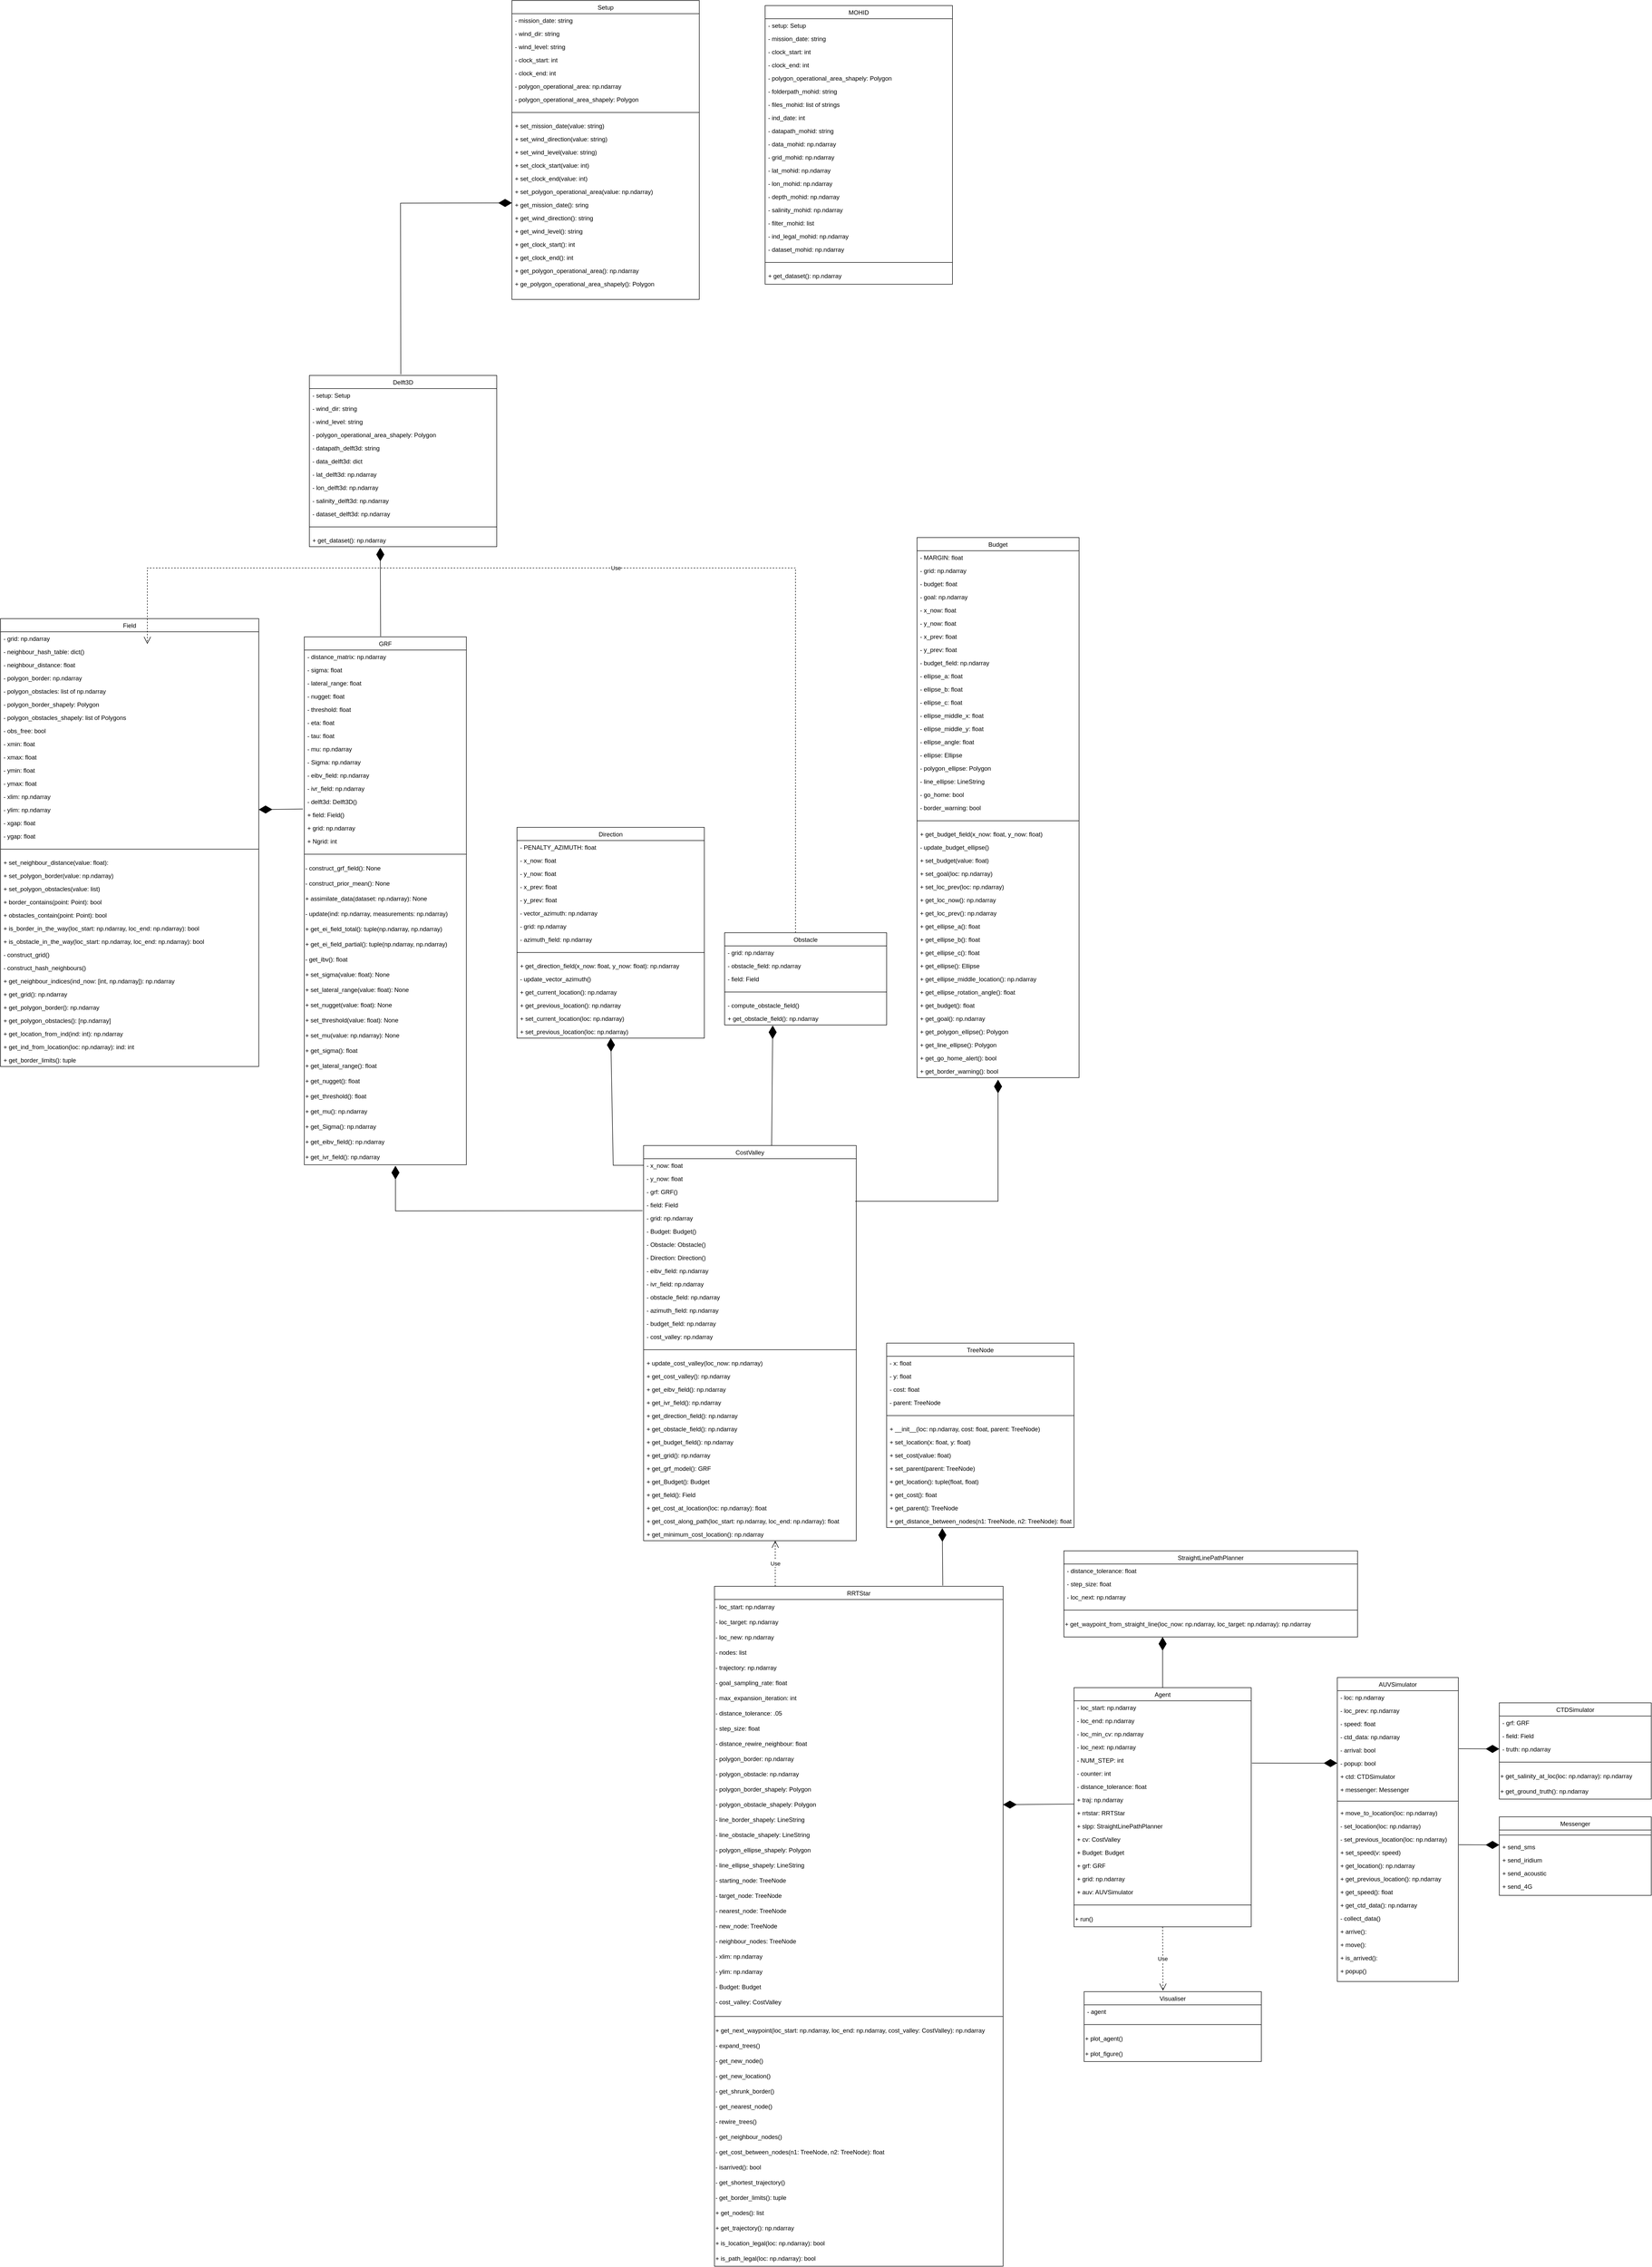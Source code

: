 <mxfile version="20.3.0" type="device"><diagram id="Rd-27PufT33L09xzSnhi" name="Page-1"><mxGraphModel dx="837" dy="1174" grid="1" gridSize="10" guides="1" tooltips="1" connect="1" arrows="1" fold="1" page="1" pageScale="1" pageWidth="4681" pageHeight="3300" math="0" shadow="0"><root><mxCell id="0"/><mxCell id="1" parent="0"/><mxCell id="EXbSAlAHkvHFIHwwLFnN-1" value="GRF" style="swimlane;fontStyle=0;align=center;verticalAlign=top;childLayout=stackLayout;horizontal=1;startSize=26;horizontalStack=0;resizeParent=1;resizeLast=0;collapsible=1;marginBottom=0;rounded=0;shadow=0;strokeWidth=1;" parent="1" vertex="1"><mxGeometry x="1770" y="1256" width="320" height="1042" as="geometry"><mxRectangle x="130" y="380" width="160" height="26" as="alternateBounds"/></mxGeometry></mxCell><mxCell id="EXbSAlAHkvHFIHwwLFnN-2" value="- distance_matrix: np.ndarray" style="text;align=left;verticalAlign=top;spacingLeft=4;spacingRight=4;overflow=hidden;rotatable=0;points=[[0,0.5],[1,0.5]];portConstraint=eastwest;rounded=0;shadow=0;html=0;" parent="EXbSAlAHkvHFIHwwLFnN-1" vertex="1"><mxGeometry y="26" width="320" height="26" as="geometry"/></mxCell><mxCell id="EXbSAlAHkvHFIHwwLFnN-3" value="- sigma: float" style="text;align=left;verticalAlign=top;spacingLeft=4;spacingRight=4;overflow=hidden;rotatable=0;points=[[0,0.5],[1,0.5]];portConstraint=eastwest;rounded=0;shadow=0;html=0;" parent="EXbSAlAHkvHFIHwwLFnN-1" vertex="1"><mxGeometry y="52" width="320" height="26" as="geometry"/></mxCell><mxCell id="EXbSAlAHkvHFIHwwLFnN-4" value="- lateral_range: float" style="text;align=left;verticalAlign=top;spacingLeft=4;spacingRight=4;overflow=hidden;rotatable=0;points=[[0,0.5],[1,0.5]];portConstraint=eastwest;rounded=0;shadow=0;html=0;" parent="EXbSAlAHkvHFIHwwLFnN-1" vertex="1"><mxGeometry y="78" width="320" height="26" as="geometry"/></mxCell><mxCell id="EXbSAlAHkvHFIHwwLFnN-5" value="- nugget: float" style="text;align=left;verticalAlign=top;spacingLeft=4;spacingRight=4;overflow=hidden;rotatable=0;points=[[0,0.5],[1,0.5]];portConstraint=eastwest;rounded=0;shadow=0;html=0;" parent="EXbSAlAHkvHFIHwwLFnN-1" vertex="1"><mxGeometry y="104" width="320" height="26" as="geometry"/></mxCell><mxCell id="EXbSAlAHkvHFIHwwLFnN-6" value="- threshold: float" style="text;align=left;verticalAlign=top;spacingLeft=4;spacingRight=4;overflow=hidden;rotatable=0;points=[[0,0.5],[1,0.5]];portConstraint=eastwest;rounded=0;shadow=0;html=0;" parent="EXbSAlAHkvHFIHwwLFnN-1" vertex="1"><mxGeometry y="130" width="320" height="26" as="geometry"/></mxCell><mxCell id="EXbSAlAHkvHFIHwwLFnN-7" value="- eta: float" style="text;align=left;verticalAlign=top;spacingLeft=4;spacingRight=4;overflow=hidden;rotatable=0;points=[[0,0.5],[1,0.5]];portConstraint=eastwest;rounded=0;shadow=0;html=0;" parent="EXbSAlAHkvHFIHwwLFnN-1" vertex="1"><mxGeometry y="156" width="320" height="26" as="geometry"/></mxCell><mxCell id="EXbSAlAHkvHFIHwwLFnN-8" value="- tau: float" style="text;align=left;verticalAlign=top;spacingLeft=4;spacingRight=4;overflow=hidden;rotatable=0;points=[[0,0.5],[1,0.5]];portConstraint=eastwest;rounded=0;shadow=0;html=0;" parent="EXbSAlAHkvHFIHwwLFnN-1" vertex="1"><mxGeometry y="182" width="320" height="26" as="geometry"/></mxCell><mxCell id="EXbSAlAHkvHFIHwwLFnN-9" value="- mu: np.ndarray" style="text;align=left;verticalAlign=top;spacingLeft=4;spacingRight=4;overflow=hidden;rotatable=0;points=[[0,0.5],[1,0.5]];portConstraint=eastwest;rounded=0;shadow=0;html=0;" parent="EXbSAlAHkvHFIHwwLFnN-1" vertex="1"><mxGeometry y="208" width="320" height="26" as="geometry"/></mxCell><mxCell id="EXbSAlAHkvHFIHwwLFnN-10" value="- Sigma: np.ndarray" style="text;align=left;verticalAlign=top;spacingLeft=4;spacingRight=4;overflow=hidden;rotatable=0;points=[[0,0.5],[1,0.5]];portConstraint=eastwest;rounded=0;shadow=0;html=0;" parent="EXbSAlAHkvHFIHwwLFnN-1" vertex="1"><mxGeometry y="234" width="320" height="26" as="geometry"/></mxCell><mxCell id="EXbSAlAHkvHFIHwwLFnN-11" value="- eibv_field: np.ndarray" style="text;align=left;verticalAlign=top;spacingLeft=4;spacingRight=4;overflow=hidden;rotatable=0;points=[[0,0.5],[1,0.5]];portConstraint=eastwest;rounded=0;shadow=0;html=0;" parent="EXbSAlAHkvHFIHwwLFnN-1" vertex="1"><mxGeometry y="260" width="320" height="26" as="geometry"/></mxCell><mxCell id="EXbSAlAHkvHFIHwwLFnN-12" value="- ivr_field: np.ndarray" style="text;align=left;verticalAlign=top;spacingLeft=4;spacingRight=4;overflow=hidden;rotatable=0;points=[[0,0.5],[1,0.5]];portConstraint=eastwest;rounded=0;shadow=0;html=0;" parent="EXbSAlAHkvHFIHwwLFnN-1" vertex="1"><mxGeometry y="286" width="320" height="26" as="geometry"/></mxCell><mxCell id="HqyDTHykpgKMAiitUFfi-6" value="- delft3d: Delft3D()" style="text;align=left;verticalAlign=top;spacingLeft=4;spacingRight=4;overflow=hidden;rotatable=0;points=[[0,0.5],[1,0.5]];portConstraint=eastwest;rounded=0;shadow=0;html=0;" vertex="1" parent="EXbSAlAHkvHFIHwwLFnN-1"><mxGeometry y="312" width="320" height="26" as="geometry"/></mxCell><mxCell id="EXbSAlAHkvHFIHwwLFnN-13" value="+ field: Field()" style="text;align=left;verticalAlign=top;spacingLeft=4;spacingRight=4;overflow=hidden;rotatable=0;points=[[0,0.5],[1,0.5]];portConstraint=eastwest;rounded=0;shadow=0;html=0;" parent="EXbSAlAHkvHFIHwwLFnN-1" vertex="1"><mxGeometry y="338" width="320" height="26" as="geometry"/></mxCell><mxCell id="EXbSAlAHkvHFIHwwLFnN-14" value="+ grid: np.ndarray" style="text;align=left;verticalAlign=top;spacingLeft=4;spacingRight=4;overflow=hidden;rotatable=0;points=[[0,0.5],[1,0.5]];portConstraint=eastwest;rounded=0;shadow=0;html=0;" parent="EXbSAlAHkvHFIHwwLFnN-1" vertex="1"><mxGeometry y="364" width="320" height="26" as="geometry"/></mxCell><mxCell id="EXbSAlAHkvHFIHwwLFnN-15" value="+ Ngrid: int" style="text;align=left;verticalAlign=top;spacingLeft=4;spacingRight=4;overflow=hidden;rotatable=0;points=[[0,0.5],[1,0.5]];portConstraint=eastwest;rounded=0;shadow=0;html=0;" parent="EXbSAlAHkvHFIHwwLFnN-1" vertex="1"><mxGeometry y="390" width="320" height="26" as="geometry"/></mxCell><mxCell id="EXbSAlAHkvHFIHwwLFnN-16" value="" style="line;html=1;strokeWidth=1;align=left;verticalAlign=middle;spacingTop=-1;spacingLeft=3;spacingRight=3;rotatable=0;labelPosition=right;points=[];portConstraint=eastwest;" parent="EXbSAlAHkvHFIHwwLFnN-1" vertex="1"><mxGeometry y="416" width="320" height="26" as="geometry"/></mxCell><mxCell id="EXbSAlAHkvHFIHwwLFnN-17" value="- construct_grf_field(): None" style="text;html=1;strokeColor=none;fillColor=none;align=left;verticalAlign=middle;whiteSpace=wrap;rounded=0;" parent="EXbSAlAHkvHFIHwwLFnN-1" vertex="1"><mxGeometry y="442" width="320" height="30" as="geometry"/></mxCell><mxCell id="HqyDTHykpgKMAiitUFfi-8" value="- construct_prior_mean(): None" style="text;html=1;strokeColor=none;fillColor=none;align=left;verticalAlign=middle;whiteSpace=wrap;rounded=0;" vertex="1" parent="EXbSAlAHkvHFIHwwLFnN-1"><mxGeometry y="472" width="320" height="30" as="geometry"/></mxCell><mxCell id="EXbSAlAHkvHFIHwwLFnN-18" value="+ assimilate_data(dataset: np.ndarray): None" style="text;html=1;strokeColor=none;fillColor=none;align=left;verticalAlign=middle;whiteSpace=wrap;rounded=0;" parent="EXbSAlAHkvHFIHwwLFnN-1" vertex="1"><mxGeometry y="502" width="320" height="30" as="geometry"/></mxCell><mxCell id="EXbSAlAHkvHFIHwwLFnN-19" value="- update(ind: np.ndarray, measurements: np.ndarray)" style="text;html=1;strokeColor=none;fillColor=none;align=left;verticalAlign=middle;whiteSpace=wrap;rounded=0;" parent="EXbSAlAHkvHFIHwwLFnN-1" vertex="1"><mxGeometry y="532" width="320" height="30" as="geometry"/></mxCell><mxCell id="EXbSAlAHkvHFIHwwLFnN-20" value="+ get_ei_field_total(): tuple(np.ndarray, np.ndarray)" style="text;html=1;strokeColor=none;fillColor=none;align=left;verticalAlign=middle;whiteSpace=wrap;rounded=0;" parent="EXbSAlAHkvHFIHwwLFnN-1" vertex="1"><mxGeometry y="562" width="320" height="30" as="geometry"/></mxCell><mxCell id="HqyDTHykpgKMAiitUFfi-9" value="+ get_ei_field_partial(): tuple(np.ndarray, np.ndarray)" style="text;html=1;strokeColor=none;fillColor=none;align=left;verticalAlign=middle;whiteSpace=wrap;rounded=0;" vertex="1" parent="EXbSAlAHkvHFIHwwLFnN-1"><mxGeometry y="592" width="320" height="30" as="geometry"/></mxCell><mxCell id="EXbSAlAHkvHFIHwwLFnN-21" value="- get_ibv(): float" style="text;html=1;strokeColor=none;fillColor=none;align=left;verticalAlign=middle;whiteSpace=wrap;rounded=0;" parent="EXbSAlAHkvHFIHwwLFnN-1" vertex="1"><mxGeometry y="622" width="320" height="30" as="geometry"/></mxCell><mxCell id="EXbSAlAHkvHFIHwwLFnN-22" value="+ set_sigma(value: float): None" style="text;html=1;strokeColor=none;fillColor=none;align=left;verticalAlign=middle;whiteSpace=wrap;rounded=0;" parent="EXbSAlAHkvHFIHwwLFnN-1" vertex="1"><mxGeometry y="652" width="320" height="30" as="geometry"/></mxCell><mxCell id="EXbSAlAHkvHFIHwwLFnN-23" value="+ set_lateral_range(value: float): None" style="text;html=1;strokeColor=none;fillColor=none;align=left;verticalAlign=middle;whiteSpace=wrap;rounded=0;" parent="EXbSAlAHkvHFIHwwLFnN-1" vertex="1"><mxGeometry y="682" width="320" height="30" as="geometry"/></mxCell><mxCell id="EXbSAlAHkvHFIHwwLFnN-24" value="+ set_nugget(value: float): None" style="text;html=1;strokeColor=none;fillColor=none;align=left;verticalAlign=middle;whiteSpace=wrap;rounded=0;" parent="EXbSAlAHkvHFIHwwLFnN-1" vertex="1"><mxGeometry y="712" width="320" height="30" as="geometry"/></mxCell><mxCell id="EXbSAlAHkvHFIHwwLFnN-25" value="+ set_threshold(value: float): None" style="text;html=1;strokeColor=none;fillColor=none;align=left;verticalAlign=middle;whiteSpace=wrap;rounded=0;" parent="EXbSAlAHkvHFIHwwLFnN-1" vertex="1"><mxGeometry y="742" width="320" height="30" as="geometry"/></mxCell><mxCell id="EXbSAlAHkvHFIHwwLFnN-26" value="+ set_mu(value: np.ndarray): None" style="text;html=1;strokeColor=none;fillColor=none;align=left;verticalAlign=middle;whiteSpace=wrap;rounded=0;" parent="EXbSAlAHkvHFIHwwLFnN-1" vertex="1"><mxGeometry y="772" width="320" height="30" as="geometry"/></mxCell><mxCell id="EXbSAlAHkvHFIHwwLFnN-27" value="+ get_sigma(): float" style="text;html=1;strokeColor=none;fillColor=none;align=left;verticalAlign=middle;whiteSpace=wrap;rounded=0;" parent="EXbSAlAHkvHFIHwwLFnN-1" vertex="1"><mxGeometry y="802" width="320" height="30" as="geometry"/></mxCell><mxCell id="EXbSAlAHkvHFIHwwLFnN-28" value="+ get_lateral_range(): float" style="text;html=1;strokeColor=none;fillColor=none;align=left;verticalAlign=middle;whiteSpace=wrap;rounded=0;" parent="EXbSAlAHkvHFIHwwLFnN-1" vertex="1"><mxGeometry y="832" width="320" height="30" as="geometry"/></mxCell><mxCell id="EXbSAlAHkvHFIHwwLFnN-29" value="+ get_nugget(): float" style="text;html=1;strokeColor=none;fillColor=none;align=left;verticalAlign=middle;whiteSpace=wrap;rounded=0;" parent="EXbSAlAHkvHFIHwwLFnN-1" vertex="1"><mxGeometry y="862" width="320" height="30" as="geometry"/></mxCell><mxCell id="EXbSAlAHkvHFIHwwLFnN-30" value="+ get_threshold(): float" style="text;html=1;strokeColor=none;fillColor=none;align=left;verticalAlign=middle;whiteSpace=wrap;rounded=0;" parent="EXbSAlAHkvHFIHwwLFnN-1" vertex="1"><mxGeometry y="892" width="320" height="30" as="geometry"/></mxCell><mxCell id="EXbSAlAHkvHFIHwwLFnN-31" value="+ get_mu(): np.ndarray" style="text;html=1;strokeColor=none;fillColor=none;align=left;verticalAlign=middle;whiteSpace=wrap;rounded=0;" parent="EXbSAlAHkvHFIHwwLFnN-1" vertex="1"><mxGeometry y="922" width="320" height="30" as="geometry"/></mxCell><mxCell id="EXbSAlAHkvHFIHwwLFnN-32" value="+ get_Sigma(): np.ndarray" style="text;html=1;strokeColor=none;fillColor=none;align=left;verticalAlign=middle;whiteSpace=wrap;rounded=0;" parent="EXbSAlAHkvHFIHwwLFnN-1" vertex="1"><mxGeometry y="952" width="320" height="30" as="geometry"/></mxCell><mxCell id="EXbSAlAHkvHFIHwwLFnN-33" value="+ get_eibv_field(): np.ndarray" style="text;html=1;strokeColor=none;fillColor=none;align=left;verticalAlign=middle;whiteSpace=wrap;rounded=0;" parent="EXbSAlAHkvHFIHwwLFnN-1" vertex="1"><mxGeometry y="982" width="320" height="30" as="geometry"/></mxCell><mxCell id="EXbSAlAHkvHFIHwwLFnN-34" value="+ get_ivr_field(): np.ndarray" style="text;html=1;strokeColor=none;fillColor=none;align=left;verticalAlign=middle;whiteSpace=wrap;rounded=0;" parent="EXbSAlAHkvHFIHwwLFnN-1" vertex="1"><mxGeometry y="1012" width="320" height="30" as="geometry"/></mxCell><mxCell id="EXbSAlAHkvHFIHwwLFnN-35" value="RRTStar" style="swimlane;fontStyle=0;align=center;verticalAlign=top;childLayout=stackLayout;horizontal=1;startSize=26;horizontalStack=0;resizeParent=1;resizeLast=0;collapsible=1;marginBottom=0;rounded=0;shadow=0;strokeWidth=1;" parent="1" vertex="1"><mxGeometry x="2580" y="3130" width="570" height="1342" as="geometry"><mxRectangle x="130" y="380" width="160" height="26" as="alternateBounds"/></mxGeometry></mxCell><mxCell id="EXbSAlAHkvHFIHwwLFnN-36" value="- loc_start: np.ndarray" style="text;html=1;strokeColor=none;fillColor=none;align=left;verticalAlign=middle;whiteSpace=wrap;rounded=0;" parent="EXbSAlAHkvHFIHwwLFnN-35" vertex="1"><mxGeometry y="26" width="570" height="30" as="geometry"/></mxCell><mxCell id="EXbSAlAHkvHFIHwwLFnN-37" value="- loc_target: np.ndarray" style="text;html=1;strokeColor=none;fillColor=none;align=left;verticalAlign=middle;whiteSpace=wrap;rounded=0;" parent="EXbSAlAHkvHFIHwwLFnN-35" vertex="1"><mxGeometry y="56" width="570" height="30" as="geometry"/></mxCell><mxCell id="EXbSAlAHkvHFIHwwLFnN-38" value="- loc_new: np.ndarray" style="text;html=1;strokeColor=none;fillColor=none;align=left;verticalAlign=middle;whiteSpace=wrap;rounded=0;" parent="EXbSAlAHkvHFIHwwLFnN-35" vertex="1"><mxGeometry y="86" width="570" height="30" as="geometry"/></mxCell><mxCell id="EXbSAlAHkvHFIHwwLFnN-39" value="- nodes: list" style="text;html=1;strokeColor=none;fillColor=none;align=left;verticalAlign=middle;whiteSpace=wrap;rounded=0;" parent="EXbSAlAHkvHFIHwwLFnN-35" vertex="1"><mxGeometry y="116" width="570" height="30" as="geometry"/></mxCell><mxCell id="EXbSAlAHkvHFIHwwLFnN-40" value="- trajectory: np.ndarray" style="text;html=1;strokeColor=none;fillColor=none;align=left;verticalAlign=middle;whiteSpace=wrap;rounded=0;" parent="EXbSAlAHkvHFIHwwLFnN-35" vertex="1"><mxGeometry y="146" width="570" height="30" as="geometry"/></mxCell><mxCell id="EXbSAlAHkvHFIHwwLFnN-41" value="- goal_sampling_rate: float" style="text;html=1;strokeColor=none;fillColor=none;align=left;verticalAlign=middle;whiteSpace=wrap;rounded=0;" parent="EXbSAlAHkvHFIHwwLFnN-35" vertex="1"><mxGeometry y="176" width="570" height="30" as="geometry"/></mxCell><mxCell id="EXbSAlAHkvHFIHwwLFnN-42" value="- max_expansion_iteration: int" style="text;html=1;strokeColor=none;fillColor=none;align=left;verticalAlign=middle;whiteSpace=wrap;rounded=0;" parent="EXbSAlAHkvHFIHwwLFnN-35" vertex="1"><mxGeometry y="206" width="570" height="30" as="geometry"/></mxCell><mxCell id="EXbSAlAHkvHFIHwwLFnN-43" value="- distance_tolerance: .05" style="text;html=1;strokeColor=none;fillColor=none;align=left;verticalAlign=middle;whiteSpace=wrap;rounded=0;" parent="EXbSAlAHkvHFIHwwLFnN-35" vertex="1"><mxGeometry y="236" width="570" height="30" as="geometry"/></mxCell><mxCell id="EXbSAlAHkvHFIHwwLFnN-44" value="- step_size: float" style="text;html=1;strokeColor=none;fillColor=none;align=left;verticalAlign=middle;whiteSpace=wrap;rounded=0;" parent="EXbSAlAHkvHFIHwwLFnN-35" vertex="1"><mxGeometry y="266" width="570" height="30" as="geometry"/></mxCell><mxCell id="EXbSAlAHkvHFIHwwLFnN-45" value="- distance_rewire_neighbour: float" style="text;html=1;strokeColor=none;fillColor=none;align=left;verticalAlign=middle;whiteSpace=wrap;rounded=0;" parent="EXbSAlAHkvHFIHwwLFnN-35" vertex="1"><mxGeometry y="296" width="570" height="30" as="geometry"/></mxCell><mxCell id="EXbSAlAHkvHFIHwwLFnN-46" value="- polygon_border: np.ndarray" style="text;html=1;strokeColor=none;fillColor=none;align=left;verticalAlign=middle;whiteSpace=wrap;rounded=0;" parent="EXbSAlAHkvHFIHwwLFnN-35" vertex="1"><mxGeometry y="326" width="570" height="30" as="geometry"/></mxCell><mxCell id="EXbSAlAHkvHFIHwwLFnN-47" value="- polygon_obstacle: np.ndarray" style="text;html=1;strokeColor=none;fillColor=none;align=left;verticalAlign=middle;whiteSpace=wrap;rounded=0;" parent="EXbSAlAHkvHFIHwwLFnN-35" vertex="1"><mxGeometry y="356" width="570" height="30" as="geometry"/></mxCell><mxCell id="EXbSAlAHkvHFIHwwLFnN-48" value="- polygon_border_shapely: Polygon" style="text;html=1;strokeColor=none;fillColor=none;align=left;verticalAlign=middle;whiteSpace=wrap;rounded=0;" parent="EXbSAlAHkvHFIHwwLFnN-35" vertex="1"><mxGeometry y="386" width="570" height="30" as="geometry"/></mxCell><mxCell id="EXbSAlAHkvHFIHwwLFnN-49" value="- polygon_obstacle_shapely: Polygon&lt;span style=&quot;color: rgba(0, 0, 0, 0); font-family: monospace; font-size: 0px;&quot;&gt;%3CmxGraphModel%3E%3Croot%3E%3CmxCell%20id%3D%220%22%2F%3E%3CmxCell%20id%3D%221%22%20parent%3D%220%22%2F%3E%3CmxCell%20id%3D%222%22%20value%3D%22-%20polygon_obstacle%3A%20np.ndarray%22%20style%3D%22text%3Bhtml%3D1%3BstrokeColor%3Dnone%3BfillColor%3Dnone%3Balign%3Dleft%3BverticalAlign%3Dmiddle%3BwhiteSpace%3Dwrap%3Brounded%3D0%3B%22%20vertex%3D%221%22%20parent%3D%221%22%3E%3CmxGeometry%20x%3D%221640%22%20y%3D%222526%22%20width%3D%22570%22%20height%3D%2230%22%20as%3D%22geometry%22%2F%3E%3C%2FmxCell%3E%3C%2Froot%3E%3C%2FmxGraphModel%3E&lt;/span&gt;" style="text;html=1;strokeColor=none;fillColor=none;align=left;verticalAlign=middle;whiteSpace=wrap;rounded=0;" parent="EXbSAlAHkvHFIHwwLFnN-35" vertex="1"><mxGeometry y="416" width="570" height="30" as="geometry"/></mxCell><mxCell id="EXbSAlAHkvHFIHwwLFnN-50" value="- line_border_shapely: LineString" style="text;html=1;strokeColor=none;fillColor=none;align=left;verticalAlign=middle;whiteSpace=wrap;rounded=0;" parent="EXbSAlAHkvHFIHwwLFnN-35" vertex="1"><mxGeometry y="446" width="570" height="30" as="geometry"/></mxCell><mxCell id="EXbSAlAHkvHFIHwwLFnN-51" value="- line_obstacle_shapely: LineString" style="text;html=1;strokeColor=none;fillColor=none;align=left;verticalAlign=middle;whiteSpace=wrap;rounded=0;" parent="EXbSAlAHkvHFIHwwLFnN-35" vertex="1"><mxGeometry y="476" width="570" height="30" as="geometry"/></mxCell><mxCell id="EXbSAlAHkvHFIHwwLFnN-52" value="- polygon_ellipse_shapely: Polygon" style="text;html=1;strokeColor=none;fillColor=none;align=left;verticalAlign=middle;whiteSpace=wrap;rounded=0;" parent="EXbSAlAHkvHFIHwwLFnN-35" vertex="1"><mxGeometry y="506" width="570" height="30" as="geometry"/></mxCell><mxCell id="EXbSAlAHkvHFIHwwLFnN-53" value="- line_ellipse_shapely: LineString" style="text;html=1;strokeColor=none;fillColor=none;align=left;verticalAlign=middle;whiteSpace=wrap;rounded=0;" parent="EXbSAlAHkvHFIHwwLFnN-35" vertex="1"><mxGeometry y="536" width="570" height="30" as="geometry"/></mxCell><mxCell id="EXbSAlAHkvHFIHwwLFnN-54" value="- starting_node: TreeNode" style="text;html=1;strokeColor=none;fillColor=none;align=left;verticalAlign=middle;whiteSpace=wrap;rounded=0;" parent="EXbSAlAHkvHFIHwwLFnN-35" vertex="1"><mxGeometry y="566" width="570" height="30" as="geometry"/></mxCell><mxCell id="EXbSAlAHkvHFIHwwLFnN-55" value="- target_node: TreeNode" style="text;html=1;strokeColor=none;fillColor=none;align=left;verticalAlign=middle;whiteSpace=wrap;rounded=0;" parent="EXbSAlAHkvHFIHwwLFnN-35" vertex="1"><mxGeometry y="596" width="570" height="30" as="geometry"/></mxCell><mxCell id="EXbSAlAHkvHFIHwwLFnN-56" value="- nearest_node: TreeNode" style="text;html=1;strokeColor=none;fillColor=none;align=left;verticalAlign=middle;whiteSpace=wrap;rounded=0;" parent="EXbSAlAHkvHFIHwwLFnN-35" vertex="1"><mxGeometry y="626" width="570" height="30" as="geometry"/></mxCell><mxCell id="EXbSAlAHkvHFIHwwLFnN-57" value="- new_node: TreeNode" style="text;html=1;strokeColor=none;fillColor=none;align=left;verticalAlign=middle;whiteSpace=wrap;rounded=0;" parent="EXbSAlAHkvHFIHwwLFnN-35" vertex="1"><mxGeometry y="656" width="570" height="30" as="geometry"/></mxCell><mxCell id="EXbSAlAHkvHFIHwwLFnN-58" value="- neighbour_nodes: TreeNode" style="text;html=1;strokeColor=none;fillColor=none;align=left;verticalAlign=middle;whiteSpace=wrap;rounded=0;" parent="EXbSAlAHkvHFIHwwLFnN-35" vertex="1"><mxGeometry y="686" width="570" height="30" as="geometry"/></mxCell><mxCell id="EXbSAlAHkvHFIHwwLFnN-59" value="- xlim: np.ndarray" style="text;html=1;strokeColor=none;fillColor=none;align=left;verticalAlign=middle;whiteSpace=wrap;rounded=0;" parent="EXbSAlAHkvHFIHwwLFnN-35" vertex="1"><mxGeometry y="716" width="570" height="30" as="geometry"/></mxCell><mxCell id="EXbSAlAHkvHFIHwwLFnN-60" value="- ylim: np.ndarray" style="text;html=1;strokeColor=none;fillColor=none;align=left;verticalAlign=middle;whiteSpace=wrap;rounded=0;" parent="EXbSAlAHkvHFIHwwLFnN-35" vertex="1"><mxGeometry y="746" width="570" height="30" as="geometry"/></mxCell><mxCell id="EXbSAlAHkvHFIHwwLFnN-61" value="- Budget: Budget" style="text;html=1;strokeColor=none;fillColor=none;align=left;verticalAlign=middle;whiteSpace=wrap;rounded=0;" parent="EXbSAlAHkvHFIHwwLFnN-35" vertex="1"><mxGeometry y="776" width="570" height="30" as="geometry"/></mxCell><mxCell id="EXbSAlAHkvHFIHwwLFnN-62" value="- cost_valley: CostValley" style="text;html=1;strokeColor=none;fillColor=none;align=left;verticalAlign=middle;whiteSpace=wrap;rounded=0;" parent="EXbSAlAHkvHFIHwwLFnN-35" vertex="1"><mxGeometry y="806" width="570" height="30" as="geometry"/></mxCell><mxCell id="EXbSAlAHkvHFIHwwLFnN-63" value="" style="line;html=1;strokeWidth=1;align=left;verticalAlign=middle;spacingTop=-1;spacingLeft=3;spacingRight=3;rotatable=0;labelPosition=right;points=[];portConstraint=eastwest;" parent="EXbSAlAHkvHFIHwwLFnN-35" vertex="1"><mxGeometry y="836" width="570" height="26" as="geometry"/></mxCell><mxCell id="EXbSAlAHkvHFIHwwLFnN-64" value="+ get_next_waypoint(loc_start: np.ndarray, loc_end: np.ndarray, cost_valley: CostValley): np.ndarray" style="text;html=1;strokeColor=none;fillColor=none;align=left;verticalAlign=middle;whiteSpace=wrap;rounded=0;" parent="EXbSAlAHkvHFIHwwLFnN-35" vertex="1"><mxGeometry y="862" width="570" height="30" as="geometry"/></mxCell><mxCell id="EXbSAlAHkvHFIHwwLFnN-65" value="- expand_trees()" style="text;html=1;strokeColor=none;fillColor=none;align=left;verticalAlign=middle;whiteSpace=wrap;rounded=0;" parent="EXbSAlAHkvHFIHwwLFnN-35" vertex="1"><mxGeometry y="892" width="570" height="30" as="geometry"/></mxCell><mxCell id="EXbSAlAHkvHFIHwwLFnN-66" value="- get_new_node()" style="text;html=1;strokeColor=none;fillColor=none;align=left;verticalAlign=middle;whiteSpace=wrap;rounded=0;" parent="EXbSAlAHkvHFIHwwLFnN-35" vertex="1"><mxGeometry y="922" width="570" height="30" as="geometry"/></mxCell><mxCell id="EXbSAlAHkvHFIHwwLFnN-67" value="- get_new_location()" style="text;html=1;strokeColor=none;fillColor=none;align=left;verticalAlign=middle;whiteSpace=wrap;rounded=0;" parent="EXbSAlAHkvHFIHwwLFnN-35" vertex="1"><mxGeometry y="952" width="570" height="30" as="geometry"/></mxCell><mxCell id="EXbSAlAHkvHFIHwwLFnN-68" value="- get_shrunk_border()" style="text;html=1;strokeColor=none;fillColor=none;align=left;verticalAlign=middle;whiteSpace=wrap;rounded=0;" parent="EXbSAlAHkvHFIHwwLFnN-35" vertex="1"><mxGeometry y="982" width="570" height="30" as="geometry"/></mxCell><mxCell id="EXbSAlAHkvHFIHwwLFnN-69" value="- get_nearest_node()" style="text;html=1;strokeColor=none;fillColor=none;align=left;verticalAlign=middle;whiteSpace=wrap;rounded=0;" parent="EXbSAlAHkvHFIHwwLFnN-35" vertex="1"><mxGeometry y="1012" width="570" height="30" as="geometry"/></mxCell><mxCell id="EXbSAlAHkvHFIHwwLFnN-70" value="- rewire_trees()" style="text;html=1;strokeColor=none;fillColor=none;align=left;verticalAlign=middle;whiteSpace=wrap;rounded=0;" parent="EXbSAlAHkvHFIHwwLFnN-35" vertex="1"><mxGeometry y="1042" width="570" height="30" as="geometry"/></mxCell><mxCell id="EXbSAlAHkvHFIHwwLFnN-71" value="- get_neighbour_nodes()" style="text;html=1;strokeColor=none;fillColor=none;align=left;verticalAlign=middle;whiteSpace=wrap;rounded=0;" parent="EXbSAlAHkvHFIHwwLFnN-35" vertex="1"><mxGeometry y="1072" width="570" height="30" as="geometry"/></mxCell><mxCell id="EXbSAlAHkvHFIHwwLFnN-72" value="- get_cost_between_nodes(n1: TreeNode, n2: TreeNode): float" style="text;html=1;strokeColor=none;fillColor=none;align=left;verticalAlign=middle;whiteSpace=wrap;rounded=0;" parent="EXbSAlAHkvHFIHwwLFnN-35" vertex="1"><mxGeometry y="1102" width="570" height="30" as="geometry"/></mxCell><mxCell id="EXbSAlAHkvHFIHwwLFnN-73" value="- isarrived(): bool" style="text;html=1;strokeColor=none;fillColor=none;align=left;verticalAlign=middle;whiteSpace=wrap;rounded=0;" parent="EXbSAlAHkvHFIHwwLFnN-35" vertex="1"><mxGeometry y="1132" width="570" height="30" as="geometry"/></mxCell><mxCell id="EXbSAlAHkvHFIHwwLFnN-74" value="- get_shortest_trajectory()" style="text;html=1;strokeColor=none;fillColor=none;align=left;verticalAlign=middle;whiteSpace=wrap;rounded=0;" parent="EXbSAlAHkvHFIHwwLFnN-35" vertex="1"><mxGeometry y="1162" width="570" height="30" as="geometry"/></mxCell><mxCell id="EXbSAlAHkvHFIHwwLFnN-75" value="- get_border_limits(): tuple" style="text;html=1;strokeColor=none;fillColor=none;align=left;verticalAlign=middle;whiteSpace=wrap;rounded=0;" parent="EXbSAlAHkvHFIHwwLFnN-35" vertex="1"><mxGeometry y="1192" width="570" height="30" as="geometry"/></mxCell><mxCell id="EXbSAlAHkvHFIHwwLFnN-76" value="+ get_nodes(): list" style="text;html=1;strokeColor=none;fillColor=none;align=left;verticalAlign=middle;whiteSpace=wrap;rounded=0;" parent="EXbSAlAHkvHFIHwwLFnN-35" vertex="1"><mxGeometry y="1222" width="570" height="30" as="geometry"/></mxCell><mxCell id="EXbSAlAHkvHFIHwwLFnN-77" value="+ get_trajectory(): np.ndarray" style="text;html=1;strokeColor=none;fillColor=none;align=left;verticalAlign=middle;whiteSpace=wrap;rounded=0;" parent="EXbSAlAHkvHFIHwwLFnN-35" vertex="1"><mxGeometry y="1252" width="570" height="30" as="geometry"/></mxCell><mxCell id="EXbSAlAHkvHFIHwwLFnN-78" value="+ is_location_legal(loc: np.ndarray): bool" style="text;html=1;strokeColor=none;fillColor=none;align=left;verticalAlign=middle;whiteSpace=wrap;rounded=0;" parent="EXbSAlAHkvHFIHwwLFnN-35" vertex="1"><mxGeometry y="1282" width="570" height="30" as="geometry"/></mxCell><mxCell id="EXbSAlAHkvHFIHwwLFnN-79" value="+ is_path_legal(loc: np.ndarray): bool" style="text;html=1;strokeColor=none;fillColor=none;align=left;verticalAlign=middle;whiteSpace=wrap;rounded=0;" parent="EXbSAlAHkvHFIHwwLFnN-35" vertex="1"><mxGeometry y="1312" width="570" height="30" as="geometry"/></mxCell><mxCell id="EXbSAlAHkvHFIHwwLFnN-80" value="TreeNode" style="swimlane;fontStyle=0;align=center;verticalAlign=top;childLayout=stackLayout;horizontal=1;startSize=26;horizontalStack=0;resizeParent=1;resizeLast=0;collapsible=1;marginBottom=0;rounded=0;shadow=0;strokeWidth=1;" parent="1" vertex="1"><mxGeometry x="2920" y="2650" width="370" height="364" as="geometry"><mxRectangle x="130" y="380" width="160" height="26" as="alternateBounds"/></mxGeometry></mxCell><mxCell id="EXbSAlAHkvHFIHwwLFnN-81" value="- x: float" style="text;align=left;verticalAlign=top;spacingLeft=4;spacingRight=4;overflow=hidden;rotatable=0;points=[[0,0.5],[1,0.5]];portConstraint=eastwest;rounded=0;shadow=0;html=0;" parent="EXbSAlAHkvHFIHwwLFnN-80" vertex="1"><mxGeometry y="26" width="370" height="26" as="geometry"/></mxCell><mxCell id="EXbSAlAHkvHFIHwwLFnN-82" value="- y: float" style="text;align=left;verticalAlign=top;spacingLeft=4;spacingRight=4;overflow=hidden;rotatable=0;points=[[0,0.5],[1,0.5]];portConstraint=eastwest;rounded=0;shadow=0;html=0;" parent="EXbSAlAHkvHFIHwwLFnN-80" vertex="1"><mxGeometry y="52" width="370" height="26" as="geometry"/></mxCell><mxCell id="EXbSAlAHkvHFIHwwLFnN-83" value="- cost: float" style="text;align=left;verticalAlign=top;spacingLeft=4;spacingRight=4;overflow=hidden;rotatable=0;points=[[0,0.5],[1,0.5]];portConstraint=eastwest;rounded=0;shadow=0;html=0;" parent="EXbSAlAHkvHFIHwwLFnN-80" vertex="1"><mxGeometry y="78" width="370" height="26" as="geometry"/></mxCell><mxCell id="EXbSAlAHkvHFIHwwLFnN-84" value="- parent: TreeNode" style="text;align=left;verticalAlign=top;spacingLeft=4;spacingRight=4;overflow=hidden;rotatable=0;points=[[0,0.5],[1,0.5]];portConstraint=eastwest;rounded=0;shadow=0;html=0;" parent="EXbSAlAHkvHFIHwwLFnN-80" vertex="1"><mxGeometry y="104" width="370" height="26" as="geometry"/></mxCell><mxCell id="EXbSAlAHkvHFIHwwLFnN-85" value="" style="line;html=1;strokeWidth=1;align=left;verticalAlign=middle;spacingTop=-1;spacingLeft=3;spacingRight=3;rotatable=0;labelPosition=right;points=[];portConstraint=eastwest;" parent="EXbSAlAHkvHFIHwwLFnN-80" vertex="1"><mxGeometry y="130" width="370" height="26" as="geometry"/></mxCell><mxCell id="EXbSAlAHkvHFIHwwLFnN-86" value="+ __init__(loc: np.ndarray, cost: float, parent: TreeNode)" style="text;align=left;verticalAlign=top;spacingLeft=4;spacingRight=4;overflow=hidden;rotatable=0;points=[[0,0.5],[1,0.5]];portConstraint=eastwest;rounded=0;shadow=0;html=0;" parent="EXbSAlAHkvHFIHwwLFnN-80" vertex="1"><mxGeometry y="156" width="370" height="26" as="geometry"/></mxCell><mxCell id="EXbSAlAHkvHFIHwwLFnN-87" value="+ set_location(x: float, y: float)" style="text;align=left;verticalAlign=top;spacingLeft=4;spacingRight=4;overflow=hidden;rotatable=0;points=[[0,0.5],[1,0.5]];portConstraint=eastwest;rounded=0;shadow=0;html=0;" parent="EXbSAlAHkvHFIHwwLFnN-80" vertex="1"><mxGeometry y="182" width="370" height="26" as="geometry"/></mxCell><mxCell id="EXbSAlAHkvHFIHwwLFnN-88" value="+ set_cost(value: float)" style="text;align=left;verticalAlign=top;spacingLeft=4;spacingRight=4;overflow=hidden;rotatable=0;points=[[0,0.5],[1,0.5]];portConstraint=eastwest;rounded=0;shadow=0;html=0;" parent="EXbSAlAHkvHFIHwwLFnN-80" vertex="1"><mxGeometry y="208" width="370" height="26" as="geometry"/></mxCell><mxCell id="EXbSAlAHkvHFIHwwLFnN-89" value="+ set_parent(parent: TreeNode)" style="text;align=left;verticalAlign=top;spacingLeft=4;spacingRight=4;overflow=hidden;rotatable=0;points=[[0,0.5],[1,0.5]];portConstraint=eastwest;rounded=0;shadow=0;html=0;" parent="EXbSAlAHkvHFIHwwLFnN-80" vertex="1"><mxGeometry y="234" width="370" height="26" as="geometry"/></mxCell><mxCell id="EXbSAlAHkvHFIHwwLFnN-90" value="+ get_location(): tuple(float, float)" style="text;align=left;verticalAlign=top;spacingLeft=4;spacingRight=4;overflow=hidden;rotatable=0;points=[[0,0.5],[1,0.5]];portConstraint=eastwest;rounded=0;shadow=0;html=0;" parent="EXbSAlAHkvHFIHwwLFnN-80" vertex="1"><mxGeometry y="260" width="370" height="26" as="geometry"/></mxCell><mxCell id="EXbSAlAHkvHFIHwwLFnN-91" value="+ get_cost(): float" style="text;align=left;verticalAlign=top;spacingLeft=4;spacingRight=4;overflow=hidden;rotatable=0;points=[[0,0.5],[1,0.5]];portConstraint=eastwest;rounded=0;shadow=0;html=0;" parent="EXbSAlAHkvHFIHwwLFnN-80" vertex="1"><mxGeometry y="286" width="370" height="26" as="geometry"/></mxCell><mxCell id="EXbSAlAHkvHFIHwwLFnN-92" value="+ get_parent(): TreeNode" style="text;align=left;verticalAlign=top;spacingLeft=4;spacingRight=4;overflow=hidden;rotatable=0;points=[[0,0.5],[1,0.5]];portConstraint=eastwest;rounded=0;shadow=0;html=0;" parent="EXbSAlAHkvHFIHwwLFnN-80" vertex="1"><mxGeometry y="312" width="370" height="26" as="geometry"/></mxCell><mxCell id="EXbSAlAHkvHFIHwwLFnN-93" value="+ get_distance_between_nodes(n1: TreeNode, n2: TreeNode): float" style="text;align=left;verticalAlign=top;spacingLeft=4;spacingRight=4;overflow=hidden;rotatable=0;points=[[0,0.5],[1,0.5]];portConstraint=eastwest;rounded=0;shadow=0;html=0;" parent="EXbSAlAHkvHFIHwwLFnN-80" vertex="1"><mxGeometry y="338" width="370" height="26" as="geometry"/></mxCell><mxCell id="EXbSAlAHkvHFIHwwLFnN-94" value="Field" style="swimlane;fontStyle=0;align=center;verticalAlign=top;childLayout=stackLayout;horizontal=1;startSize=26;horizontalStack=0;resizeParent=1;resizeLast=0;collapsible=1;marginBottom=0;rounded=0;shadow=0;strokeWidth=1;" parent="1" vertex="1"><mxGeometry x="1170" y="1220" width="510" height="884" as="geometry"><mxRectangle x="130" y="380" width="160" height="26" as="alternateBounds"/></mxGeometry></mxCell><mxCell id="HqyDTHykpgKMAiitUFfi-1" value="- grid: np.ndarray" style="text;align=left;verticalAlign=top;spacingLeft=4;spacingRight=4;overflow=hidden;rotatable=0;points=[[0,0.5],[1,0.5]];portConstraint=eastwest;rounded=0;shadow=0;html=0;" vertex="1" parent="EXbSAlAHkvHFIHwwLFnN-94"><mxGeometry y="26" width="510" height="26" as="geometry"/></mxCell><mxCell id="EXbSAlAHkvHFIHwwLFnN-95" value="- neighbour_hash_table: dict()" style="text;align=left;verticalAlign=top;spacingLeft=4;spacingRight=4;overflow=hidden;rotatable=0;points=[[0,0.5],[1,0.5]];portConstraint=eastwest;rounded=0;shadow=0;html=0;" parent="EXbSAlAHkvHFIHwwLFnN-94" vertex="1"><mxGeometry y="52" width="510" height="26" as="geometry"/></mxCell><mxCell id="EXbSAlAHkvHFIHwwLFnN-96" value="- neighbour_distance: float" style="text;align=left;verticalAlign=top;spacingLeft=4;spacingRight=4;overflow=hidden;rotatable=0;points=[[0,0.5],[1,0.5]];portConstraint=eastwest;rounded=0;shadow=0;html=0;" parent="EXbSAlAHkvHFIHwwLFnN-94" vertex="1"><mxGeometry y="78" width="510" height="26" as="geometry"/></mxCell><mxCell id="EXbSAlAHkvHFIHwwLFnN-97" value="- polygon_border: np.ndarray" style="text;align=left;verticalAlign=top;spacingLeft=4;spacingRight=4;overflow=hidden;rotatable=0;points=[[0,0.5],[1,0.5]];portConstraint=eastwest;rounded=0;shadow=0;html=0;" parent="EXbSAlAHkvHFIHwwLFnN-94" vertex="1"><mxGeometry y="104" width="510" height="26" as="geometry"/></mxCell><mxCell id="EXbSAlAHkvHFIHwwLFnN-98" value="- polygon_obstacles: list of np.ndarray" style="text;align=left;verticalAlign=top;spacingLeft=4;spacingRight=4;overflow=hidden;rotatable=0;points=[[0,0.5],[1,0.5]];portConstraint=eastwest;rounded=0;shadow=0;html=0;" parent="EXbSAlAHkvHFIHwwLFnN-94" vertex="1"><mxGeometry y="130" width="510" height="26" as="geometry"/></mxCell><mxCell id="EXbSAlAHkvHFIHwwLFnN-99" value="- polygon_border_shapely: Polygon" style="text;align=left;verticalAlign=top;spacingLeft=4;spacingRight=4;overflow=hidden;rotatable=0;points=[[0,0.5],[1,0.5]];portConstraint=eastwest;rounded=0;shadow=0;html=0;" parent="EXbSAlAHkvHFIHwwLFnN-94" vertex="1"><mxGeometry y="156" width="510" height="26" as="geometry"/></mxCell><mxCell id="HqyDTHykpgKMAiitUFfi-2" value="- polygon_obstacles_shapely: list of Polygons" style="text;align=left;verticalAlign=top;spacingLeft=4;spacingRight=4;overflow=hidden;rotatable=0;points=[[0,0.5],[1,0.5]];portConstraint=eastwest;rounded=0;shadow=0;html=0;" vertex="1" parent="EXbSAlAHkvHFIHwwLFnN-94"><mxGeometry y="182" width="510" height="26" as="geometry"/></mxCell><mxCell id="EXbSAlAHkvHFIHwwLFnN-100" value="- obs_free: bool" style="text;align=left;verticalAlign=top;spacingLeft=4;spacingRight=4;overflow=hidden;rotatable=0;points=[[0,0.5],[1,0.5]];portConstraint=eastwest;rounded=0;shadow=0;html=0;" parent="EXbSAlAHkvHFIHwwLFnN-94" vertex="1"><mxGeometry y="208" width="510" height="26" as="geometry"/></mxCell><mxCell id="EXbSAlAHkvHFIHwwLFnN-101" value="- xmin: float" style="text;align=left;verticalAlign=top;spacingLeft=4;spacingRight=4;overflow=hidden;rotatable=0;points=[[0,0.5],[1,0.5]];portConstraint=eastwest;rounded=0;shadow=0;html=0;" parent="EXbSAlAHkvHFIHwwLFnN-94" vertex="1"><mxGeometry y="234" width="510" height="26" as="geometry"/></mxCell><mxCell id="EXbSAlAHkvHFIHwwLFnN-102" value="- xmax: float" style="text;align=left;verticalAlign=top;spacingLeft=4;spacingRight=4;overflow=hidden;rotatable=0;points=[[0,0.5],[1,0.5]];portConstraint=eastwest;rounded=0;shadow=0;html=0;" parent="EXbSAlAHkvHFIHwwLFnN-94" vertex="1"><mxGeometry y="260" width="510" height="26" as="geometry"/></mxCell><mxCell id="EXbSAlAHkvHFIHwwLFnN-103" value="- ymin: float" style="text;align=left;verticalAlign=top;spacingLeft=4;spacingRight=4;overflow=hidden;rotatable=0;points=[[0,0.5],[1,0.5]];portConstraint=eastwest;rounded=0;shadow=0;html=0;" parent="EXbSAlAHkvHFIHwwLFnN-94" vertex="1"><mxGeometry y="286" width="510" height="26" as="geometry"/></mxCell><mxCell id="EXbSAlAHkvHFIHwwLFnN-104" value="- ymax: float" style="text;align=left;verticalAlign=top;spacingLeft=4;spacingRight=4;overflow=hidden;rotatable=0;points=[[0,0.5],[1,0.5]];portConstraint=eastwest;rounded=0;shadow=0;html=0;" parent="EXbSAlAHkvHFIHwwLFnN-94" vertex="1"><mxGeometry y="312" width="510" height="26" as="geometry"/></mxCell><mxCell id="EXbSAlAHkvHFIHwwLFnN-105" value="- xlim: np.ndarray" style="text;align=left;verticalAlign=top;spacingLeft=4;spacingRight=4;overflow=hidden;rotatable=0;points=[[0,0.5],[1,0.5]];portConstraint=eastwest;rounded=0;shadow=0;html=0;" parent="EXbSAlAHkvHFIHwwLFnN-94" vertex="1"><mxGeometry y="338" width="510" height="26" as="geometry"/></mxCell><mxCell id="EXbSAlAHkvHFIHwwLFnN-106" value="- ylim: np.ndarray" style="text;align=left;verticalAlign=top;spacingLeft=4;spacingRight=4;overflow=hidden;rotatable=0;points=[[0,0.5],[1,0.5]];portConstraint=eastwest;rounded=0;shadow=0;html=0;" parent="EXbSAlAHkvHFIHwwLFnN-94" vertex="1"><mxGeometry y="364" width="510" height="26" as="geometry"/></mxCell><mxCell id="EXbSAlAHkvHFIHwwLFnN-107" value="- xgap: float" style="text;align=left;verticalAlign=top;spacingLeft=4;spacingRight=4;overflow=hidden;rotatable=0;points=[[0,0.5],[1,0.5]];portConstraint=eastwest;rounded=0;shadow=0;html=0;" parent="EXbSAlAHkvHFIHwwLFnN-94" vertex="1"><mxGeometry y="390" width="510" height="26" as="geometry"/></mxCell><mxCell id="EXbSAlAHkvHFIHwwLFnN-108" value="- ygap: float" style="text;align=left;verticalAlign=top;spacingLeft=4;spacingRight=4;overflow=hidden;rotatable=0;points=[[0,0.5],[1,0.5]];portConstraint=eastwest;rounded=0;shadow=0;html=0;" parent="EXbSAlAHkvHFIHwwLFnN-94" vertex="1"><mxGeometry y="416" width="510" height="26" as="geometry"/></mxCell><mxCell id="EXbSAlAHkvHFIHwwLFnN-110" value="" style="line;html=1;strokeWidth=1;align=left;verticalAlign=middle;spacingTop=-1;spacingLeft=3;spacingRight=3;rotatable=0;labelPosition=right;points=[];portConstraint=eastwest;" parent="EXbSAlAHkvHFIHwwLFnN-94" vertex="1"><mxGeometry y="442" width="510" height="26" as="geometry"/></mxCell><mxCell id="EXbSAlAHkvHFIHwwLFnN-111" value="+ set_neighbour_distance(value: float): " style="text;align=left;verticalAlign=top;spacingLeft=4;spacingRight=4;overflow=hidden;rotatable=0;points=[[0,0.5],[1,0.5]];portConstraint=eastwest;rounded=0;shadow=0;html=0;" parent="EXbSAlAHkvHFIHwwLFnN-94" vertex="1"><mxGeometry y="468" width="510" height="26" as="geometry"/></mxCell><mxCell id="EXbSAlAHkvHFIHwwLFnN-112" value="+ set_polygon_border(value: np.ndarray)" style="text;align=left;verticalAlign=top;spacingLeft=4;spacingRight=4;overflow=hidden;rotatable=0;points=[[0,0.5],[1,0.5]];portConstraint=eastwest;rounded=0;shadow=0;html=0;" parent="EXbSAlAHkvHFIHwwLFnN-94" vertex="1"><mxGeometry y="494" width="510" height="26" as="geometry"/></mxCell><mxCell id="EXbSAlAHkvHFIHwwLFnN-113" value="+ set_polygon_obstacles(value: list)" style="text;align=left;verticalAlign=top;spacingLeft=4;spacingRight=4;overflow=hidden;rotatable=0;points=[[0,0.5],[1,0.5]];portConstraint=eastwest;rounded=0;shadow=0;html=0;" parent="EXbSAlAHkvHFIHwwLFnN-94" vertex="1"><mxGeometry y="520" width="510" height="26" as="geometry"/></mxCell><mxCell id="EXbSAlAHkvHFIHwwLFnN-114" value="+ border_contains(point: Point): bool" style="text;align=left;verticalAlign=top;spacingLeft=4;spacingRight=4;overflow=hidden;rotatable=0;points=[[0,0.5],[1,0.5]];portConstraint=eastwest;rounded=0;shadow=0;html=0;" parent="EXbSAlAHkvHFIHwwLFnN-94" vertex="1"><mxGeometry y="546" width="510" height="26" as="geometry"/></mxCell><mxCell id="EXbSAlAHkvHFIHwwLFnN-115" value="+ obstacles_contain(point: Point): bool" style="text;align=left;verticalAlign=top;spacingLeft=4;spacingRight=4;overflow=hidden;rotatable=0;points=[[0,0.5],[1,0.5]];portConstraint=eastwest;rounded=0;shadow=0;html=0;" parent="EXbSAlAHkvHFIHwwLFnN-94" vertex="1"><mxGeometry y="572" width="510" height="26" as="geometry"/></mxCell><mxCell id="EXbSAlAHkvHFIHwwLFnN-116" value="+ is_border_in_the_way(loc_start: np.ndarray, loc_end: np.ndarray): bool" style="text;align=left;verticalAlign=top;spacingLeft=4;spacingRight=4;overflow=hidden;rotatable=0;points=[[0,0.5],[1,0.5]];portConstraint=eastwest;rounded=0;shadow=0;html=0;" parent="EXbSAlAHkvHFIHwwLFnN-94" vertex="1"><mxGeometry y="598" width="510" height="26" as="geometry"/></mxCell><mxCell id="EXbSAlAHkvHFIHwwLFnN-117" value="+ is_obstacle_in_the_way(loc_start: np.ndarray, loc_end: np.ndarray): bool" style="text;align=left;verticalAlign=top;spacingLeft=4;spacingRight=4;overflow=hidden;rotatable=0;points=[[0,0.5],[1,0.5]];portConstraint=eastwest;rounded=0;shadow=0;html=0;" parent="EXbSAlAHkvHFIHwwLFnN-94" vertex="1"><mxGeometry y="624" width="510" height="26" as="geometry"/></mxCell><mxCell id="HqyDTHykpgKMAiitUFfi-3" value="- construct_grid()" style="text;align=left;verticalAlign=top;spacingLeft=4;spacingRight=4;overflow=hidden;rotatable=0;points=[[0,0.5],[1,0.5]];portConstraint=eastwest;rounded=0;shadow=0;html=0;" vertex="1" parent="EXbSAlAHkvHFIHwwLFnN-94"><mxGeometry y="650" width="510" height="26" as="geometry"/></mxCell><mxCell id="HqyDTHykpgKMAiitUFfi-4" value="- construct_hash_neighbours()" style="text;align=left;verticalAlign=top;spacingLeft=4;spacingRight=4;overflow=hidden;rotatable=0;points=[[0,0.5],[1,0.5]];portConstraint=eastwest;rounded=0;shadow=0;html=0;" vertex="1" parent="EXbSAlAHkvHFIHwwLFnN-94"><mxGeometry y="676" width="510" height="26" as="geometry"/></mxCell><mxCell id="EXbSAlAHkvHFIHwwLFnN-118" value="+ get_neighbour_indices(ind_now: [int, np.ndarray]): np.ndarray" style="text;align=left;verticalAlign=top;spacingLeft=4;spacingRight=4;overflow=hidden;rotatable=0;points=[[0,0.5],[1,0.5]];portConstraint=eastwest;rounded=0;shadow=0;html=0;" parent="EXbSAlAHkvHFIHwwLFnN-94" vertex="1"><mxGeometry y="702" width="510" height="26" as="geometry"/></mxCell><mxCell id="EXbSAlAHkvHFIHwwLFnN-119" value="+ get_grid(): np.ndarray" style="text;align=left;verticalAlign=top;spacingLeft=4;spacingRight=4;overflow=hidden;rotatable=0;points=[[0,0.5],[1,0.5]];portConstraint=eastwest;rounded=0;shadow=0;html=0;" parent="EXbSAlAHkvHFIHwwLFnN-94" vertex="1"><mxGeometry y="728" width="510" height="26" as="geometry"/></mxCell><mxCell id="EXbSAlAHkvHFIHwwLFnN-120" value="+ get_polygon_border(): np.ndarray" style="text;align=left;verticalAlign=top;spacingLeft=4;spacingRight=4;overflow=hidden;rotatable=0;points=[[0,0.5],[1,0.5]];portConstraint=eastwest;rounded=0;shadow=0;html=0;" parent="EXbSAlAHkvHFIHwwLFnN-94" vertex="1"><mxGeometry y="754" width="510" height="26" as="geometry"/></mxCell><mxCell id="EXbSAlAHkvHFIHwwLFnN-121" value="+ get_polygon_obstacles(): [np.ndarray]" style="text;align=left;verticalAlign=top;spacingLeft=4;spacingRight=4;overflow=hidden;rotatable=0;points=[[0,0.5],[1,0.5]];portConstraint=eastwest;rounded=0;shadow=0;html=0;" parent="EXbSAlAHkvHFIHwwLFnN-94" vertex="1"><mxGeometry y="780" width="510" height="26" as="geometry"/></mxCell><mxCell id="EXbSAlAHkvHFIHwwLFnN-122" value="+ get_location_from_ind(ind: int): np.ndarray" style="text;align=left;verticalAlign=top;spacingLeft=4;spacingRight=4;overflow=hidden;rotatable=0;points=[[0,0.5],[1,0.5]];portConstraint=eastwest;rounded=0;shadow=0;html=0;" parent="EXbSAlAHkvHFIHwwLFnN-94" vertex="1"><mxGeometry y="806" width="510" height="26" as="geometry"/></mxCell><mxCell id="EXbSAlAHkvHFIHwwLFnN-123" value="+ get_ind_from_location(loc: np.ndarray): ind: int" style="text;align=left;verticalAlign=top;spacingLeft=4;spacingRight=4;overflow=hidden;rotatable=0;points=[[0,0.5],[1,0.5]];portConstraint=eastwest;rounded=0;shadow=0;html=0;" parent="EXbSAlAHkvHFIHwwLFnN-94" vertex="1"><mxGeometry y="832" width="510" height="26" as="geometry"/></mxCell><mxCell id="EXbSAlAHkvHFIHwwLFnN-124" value="+ get_border_limits(): tuple" style="text;align=left;verticalAlign=top;spacingLeft=4;spacingRight=4;overflow=hidden;rotatable=0;points=[[0,0.5],[1,0.5]];portConstraint=eastwest;rounded=0;shadow=0;html=0;" parent="EXbSAlAHkvHFIHwwLFnN-94" vertex="1"><mxGeometry y="858" width="510" height="26" as="geometry"/></mxCell><mxCell id="EXbSAlAHkvHFIHwwLFnN-125" value="" style="endArrow=diamondThin;endFill=1;endSize=24;html=1;rounded=0;exitX=-0.009;exitY=0.066;exitDx=0;exitDy=0;exitPerimeter=0;entryX=1;entryY=0.5;entryDx=0;entryDy=0;" parent="1" source="EXbSAlAHkvHFIHwwLFnN-13" target="EXbSAlAHkvHFIHwwLFnN-106" edge="1"><mxGeometry width="160" relative="1" as="geometry"><mxPoint x="1920" y="1266" as="sourcePoint"/><mxPoint x="1950.21" y="1103.728" as="targetPoint"/></mxGeometry></mxCell><mxCell id="EXbSAlAHkvHFIHwwLFnN-126" value="Budget" style="swimlane;fontStyle=0;align=center;verticalAlign=top;childLayout=stackLayout;horizontal=1;startSize=26;horizontalStack=0;resizeParent=1;resizeLast=0;collapsible=1;marginBottom=0;rounded=0;shadow=0;strokeWidth=1;" parent="1" vertex="1"><mxGeometry x="2980" y="1060" width="320" height="1066" as="geometry"><mxRectangle x="130" y="380" width="160" height="26" as="alternateBounds"/></mxGeometry></mxCell><mxCell id="EXbSAlAHkvHFIHwwLFnN-127" value="- MARGIN: float" style="text;align=left;verticalAlign=top;spacingLeft=4;spacingRight=4;overflow=hidden;rotatable=0;points=[[0,0.5],[1,0.5]];portConstraint=eastwest;rounded=0;shadow=0;html=0;" parent="EXbSAlAHkvHFIHwwLFnN-126" vertex="1"><mxGeometry y="26" width="320" height="26" as="geometry"/></mxCell><mxCell id="EXbSAlAHkvHFIHwwLFnN-128" value="- grid: np.ndarray" style="text;align=left;verticalAlign=top;spacingLeft=4;spacingRight=4;overflow=hidden;rotatable=0;points=[[0,0.5],[1,0.5]];portConstraint=eastwest;rounded=0;shadow=0;html=0;" parent="EXbSAlAHkvHFIHwwLFnN-126" vertex="1"><mxGeometry y="52" width="320" height="26" as="geometry"/></mxCell><mxCell id="EXbSAlAHkvHFIHwwLFnN-129" value="- budget: float" style="text;align=left;verticalAlign=top;spacingLeft=4;spacingRight=4;overflow=hidden;rotatable=0;points=[[0,0.5],[1,0.5]];portConstraint=eastwest;rounded=0;shadow=0;html=0;" parent="EXbSAlAHkvHFIHwwLFnN-126" vertex="1"><mxGeometry y="78" width="320" height="26" as="geometry"/></mxCell><mxCell id="EXbSAlAHkvHFIHwwLFnN-130" value="- goal: np.ndarray" style="text;align=left;verticalAlign=top;spacingLeft=4;spacingRight=4;overflow=hidden;rotatable=0;points=[[0,0.5],[1,0.5]];portConstraint=eastwest;rounded=0;shadow=0;html=0;" parent="EXbSAlAHkvHFIHwwLFnN-126" vertex="1"><mxGeometry y="104" width="320" height="26" as="geometry"/></mxCell><mxCell id="EXbSAlAHkvHFIHwwLFnN-131" value="- x_now: float" style="text;align=left;verticalAlign=top;spacingLeft=4;spacingRight=4;overflow=hidden;rotatable=0;points=[[0,0.5],[1,0.5]];portConstraint=eastwest;rounded=0;shadow=0;html=0;" parent="EXbSAlAHkvHFIHwwLFnN-126" vertex="1"><mxGeometry y="130" width="320" height="26" as="geometry"/></mxCell><mxCell id="EXbSAlAHkvHFIHwwLFnN-132" value="- y_now: float" style="text;align=left;verticalAlign=top;spacingLeft=4;spacingRight=4;overflow=hidden;rotatable=0;points=[[0,0.5],[1,0.5]];portConstraint=eastwest;rounded=0;shadow=0;html=0;" parent="EXbSAlAHkvHFIHwwLFnN-126" vertex="1"><mxGeometry y="156" width="320" height="26" as="geometry"/></mxCell><mxCell id="EXbSAlAHkvHFIHwwLFnN-133" value="- x_prev: float" style="text;align=left;verticalAlign=top;spacingLeft=4;spacingRight=4;overflow=hidden;rotatable=0;points=[[0,0.5],[1,0.5]];portConstraint=eastwest;rounded=0;shadow=0;html=0;" parent="EXbSAlAHkvHFIHwwLFnN-126" vertex="1"><mxGeometry y="182" width="320" height="26" as="geometry"/></mxCell><mxCell id="EXbSAlAHkvHFIHwwLFnN-134" value="- y_prev: float" style="text;align=left;verticalAlign=top;spacingLeft=4;spacingRight=4;overflow=hidden;rotatable=0;points=[[0,0.5],[1,0.5]];portConstraint=eastwest;rounded=0;shadow=0;html=0;" parent="EXbSAlAHkvHFIHwwLFnN-126" vertex="1"><mxGeometry y="208" width="320" height="26" as="geometry"/></mxCell><mxCell id="EXbSAlAHkvHFIHwwLFnN-135" value="- budget_field: np.ndarray" style="text;align=left;verticalAlign=top;spacingLeft=4;spacingRight=4;overflow=hidden;rotatable=0;points=[[0,0.5],[1,0.5]];portConstraint=eastwest;rounded=0;shadow=0;html=0;" parent="EXbSAlAHkvHFIHwwLFnN-126" vertex="1"><mxGeometry y="234" width="320" height="26" as="geometry"/></mxCell><mxCell id="EXbSAlAHkvHFIHwwLFnN-136" value="- ellipse_a: float" style="text;align=left;verticalAlign=top;spacingLeft=4;spacingRight=4;overflow=hidden;rotatable=0;points=[[0,0.5],[1,0.5]];portConstraint=eastwest;rounded=0;shadow=0;html=0;" parent="EXbSAlAHkvHFIHwwLFnN-126" vertex="1"><mxGeometry y="260" width="320" height="26" as="geometry"/></mxCell><mxCell id="EXbSAlAHkvHFIHwwLFnN-137" value="- ellipse_b: float" style="text;align=left;verticalAlign=top;spacingLeft=4;spacingRight=4;overflow=hidden;rotatable=0;points=[[0,0.5],[1,0.5]];portConstraint=eastwest;rounded=0;shadow=0;html=0;" parent="EXbSAlAHkvHFIHwwLFnN-126" vertex="1"><mxGeometry y="286" width="320" height="26" as="geometry"/></mxCell><mxCell id="EXbSAlAHkvHFIHwwLFnN-138" value="- ellipse_c: float" style="text;align=left;verticalAlign=top;spacingLeft=4;spacingRight=4;overflow=hidden;rotatable=0;points=[[0,0.5],[1,0.5]];portConstraint=eastwest;rounded=0;shadow=0;html=0;" parent="EXbSAlAHkvHFIHwwLFnN-126" vertex="1"><mxGeometry y="312" width="320" height="26" as="geometry"/></mxCell><mxCell id="EXbSAlAHkvHFIHwwLFnN-139" value="- ellipse_middle_x: float" style="text;align=left;verticalAlign=top;spacingLeft=4;spacingRight=4;overflow=hidden;rotatable=0;points=[[0,0.5],[1,0.5]];portConstraint=eastwest;rounded=0;shadow=0;html=0;" parent="EXbSAlAHkvHFIHwwLFnN-126" vertex="1"><mxGeometry y="338" width="320" height="26" as="geometry"/></mxCell><mxCell id="EXbSAlAHkvHFIHwwLFnN-140" value="- ellipse_middle_y: float" style="text;align=left;verticalAlign=top;spacingLeft=4;spacingRight=4;overflow=hidden;rotatable=0;points=[[0,0.5],[1,0.5]];portConstraint=eastwest;rounded=0;shadow=0;html=0;" parent="EXbSAlAHkvHFIHwwLFnN-126" vertex="1"><mxGeometry y="364" width="320" height="26" as="geometry"/></mxCell><mxCell id="EXbSAlAHkvHFIHwwLFnN-141" value="- ellipse_angle: float" style="text;align=left;verticalAlign=top;spacingLeft=4;spacingRight=4;overflow=hidden;rotatable=0;points=[[0,0.5],[1,0.5]];portConstraint=eastwest;rounded=0;shadow=0;html=0;" parent="EXbSAlAHkvHFIHwwLFnN-126" vertex="1"><mxGeometry y="390" width="320" height="26" as="geometry"/></mxCell><mxCell id="EXbSAlAHkvHFIHwwLFnN-142" value="- ellipse: Ellipse" style="text;align=left;verticalAlign=top;spacingLeft=4;spacingRight=4;overflow=hidden;rotatable=0;points=[[0,0.5],[1,0.5]];portConstraint=eastwest;rounded=0;shadow=0;html=0;" parent="EXbSAlAHkvHFIHwwLFnN-126" vertex="1"><mxGeometry y="416" width="320" height="26" as="geometry"/></mxCell><mxCell id="EXbSAlAHkvHFIHwwLFnN-143" value="- polygon_ellipse: Polygon" style="text;align=left;verticalAlign=top;spacingLeft=4;spacingRight=4;overflow=hidden;rotatable=0;points=[[0,0.5],[1,0.5]];portConstraint=eastwest;rounded=0;shadow=0;html=0;" parent="EXbSAlAHkvHFIHwwLFnN-126" vertex="1"><mxGeometry y="442" width="320" height="26" as="geometry"/></mxCell><mxCell id="EXbSAlAHkvHFIHwwLFnN-144" value="- line_ellipse: LineString" style="text;align=left;verticalAlign=top;spacingLeft=4;spacingRight=4;overflow=hidden;rotatable=0;points=[[0,0.5],[1,0.5]];portConstraint=eastwest;rounded=0;shadow=0;html=0;" parent="EXbSAlAHkvHFIHwwLFnN-126" vertex="1"><mxGeometry y="468" width="320" height="26" as="geometry"/></mxCell><mxCell id="EXbSAlAHkvHFIHwwLFnN-145" value="- go_home: bool" style="text;align=left;verticalAlign=top;spacingLeft=4;spacingRight=4;overflow=hidden;rotatable=0;points=[[0,0.5],[1,0.5]];portConstraint=eastwest;rounded=0;shadow=0;html=0;" parent="EXbSAlAHkvHFIHwwLFnN-126" vertex="1"><mxGeometry y="494" width="320" height="26" as="geometry"/></mxCell><mxCell id="EXbSAlAHkvHFIHwwLFnN-146" value="- border_warning: bool" style="text;align=left;verticalAlign=top;spacingLeft=4;spacingRight=4;overflow=hidden;rotatable=0;points=[[0,0.5],[1,0.5]];portConstraint=eastwest;rounded=0;shadow=0;html=0;" parent="EXbSAlAHkvHFIHwwLFnN-126" vertex="1"><mxGeometry y="520" width="320" height="26" as="geometry"/></mxCell><mxCell id="EXbSAlAHkvHFIHwwLFnN-147" value="" style="line;html=1;strokeWidth=1;align=left;verticalAlign=middle;spacingTop=-1;spacingLeft=3;spacingRight=3;rotatable=0;labelPosition=right;points=[];portConstraint=eastwest;" parent="EXbSAlAHkvHFIHwwLFnN-126" vertex="1"><mxGeometry y="546" width="320" height="26" as="geometry"/></mxCell><mxCell id="EXbSAlAHkvHFIHwwLFnN-148" value="+ get_budget_field(x_now: float, y_now: float)" style="text;align=left;verticalAlign=top;spacingLeft=4;spacingRight=4;overflow=hidden;rotatable=0;points=[[0,0.5],[1,0.5]];portConstraint=eastwest;rounded=0;shadow=0;html=0;" parent="EXbSAlAHkvHFIHwwLFnN-126" vertex="1"><mxGeometry y="572" width="320" height="26" as="geometry"/></mxCell><mxCell id="EXbSAlAHkvHFIHwwLFnN-149" value="- update_budget_ellipse()" style="text;align=left;verticalAlign=top;spacingLeft=4;spacingRight=4;overflow=hidden;rotatable=0;points=[[0,0.5],[1,0.5]];portConstraint=eastwest;rounded=0;shadow=0;html=0;" parent="EXbSAlAHkvHFIHwwLFnN-126" vertex="1"><mxGeometry y="598" width="320" height="26" as="geometry"/></mxCell><mxCell id="EXbSAlAHkvHFIHwwLFnN-150" value="+ set_budget(value: float)" style="text;align=left;verticalAlign=top;spacingLeft=4;spacingRight=4;overflow=hidden;rotatable=0;points=[[0,0.5],[1,0.5]];portConstraint=eastwest;rounded=0;shadow=0;html=0;" parent="EXbSAlAHkvHFIHwwLFnN-126" vertex="1"><mxGeometry y="624" width="320" height="26" as="geometry"/></mxCell><mxCell id="EXbSAlAHkvHFIHwwLFnN-151" value="+ set_goal(loc: np.ndarray)" style="text;align=left;verticalAlign=top;spacingLeft=4;spacingRight=4;overflow=hidden;rotatable=0;points=[[0,0.5],[1,0.5]];portConstraint=eastwest;rounded=0;shadow=0;html=0;" parent="EXbSAlAHkvHFIHwwLFnN-126" vertex="1"><mxGeometry y="650" width="320" height="26" as="geometry"/></mxCell><mxCell id="EXbSAlAHkvHFIHwwLFnN-152" value="+ set_loc_prev(loc: np.ndarray)" style="text;align=left;verticalAlign=top;spacingLeft=4;spacingRight=4;overflow=hidden;rotatable=0;points=[[0,0.5],[1,0.5]];portConstraint=eastwest;rounded=0;shadow=0;html=0;" parent="EXbSAlAHkvHFIHwwLFnN-126" vertex="1"><mxGeometry y="676" width="320" height="26" as="geometry"/></mxCell><mxCell id="EXbSAlAHkvHFIHwwLFnN-153" value="+ get_loc_now(): np.ndarray" style="text;align=left;verticalAlign=top;spacingLeft=4;spacingRight=4;overflow=hidden;rotatable=0;points=[[0,0.5],[1,0.5]];portConstraint=eastwest;rounded=0;shadow=0;html=0;" parent="EXbSAlAHkvHFIHwwLFnN-126" vertex="1"><mxGeometry y="702" width="320" height="26" as="geometry"/></mxCell><mxCell id="EXbSAlAHkvHFIHwwLFnN-154" value="+ get_loc_prev(): np.ndarray" style="text;align=left;verticalAlign=top;spacingLeft=4;spacingRight=4;overflow=hidden;rotatable=0;points=[[0,0.5],[1,0.5]];portConstraint=eastwest;rounded=0;shadow=0;html=0;" parent="EXbSAlAHkvHFIHwwLFnN-126" vertex="1"><mxGeometry y="728" width="320" height="26" as="geometry"/></mxCell><mxCell id="EXbSAlAHkvHFIHwwLFnN-155" value="+ get_ellipse_a(): float" style="text;align=left;verticalAlign=top;spacingLeft=4;spacingRight=4;overflow=hidden;rotatable=0;points=[[0,0.5],[1,0.5]];portConstraint=eastwest;rounded=0;shadow=0;html=0;" parent="EXbSAlAHkvHFIHwwLFnN-126" vertex="1"><mxGeometry y="754" width="320" height="26" as="geometry"/></mxCell><mxCell id="EXbSAlAHkvHFIHwwLFnN-156" value="+ get_ellipse_b(): float" style="text;align=left;verticalAlign=top;spacingLeft=4;spacingRight=4;overflow=hidden;rotatable=0;points=[[0,0.5],[1,0.5]];portConstraint=eastwest;rounded=0;shadow=0;html=0;" parent="EXbSAlAHkvHFIHwwLFnN-126" vertex="1"><mxGeometry y="780" width="320" height="26" as="geometry"/></mxCell><mxCell id="EXbSAlAHkvHFIHwwLFnN-157" value="+ get_ellipse_c(): float" style="text;align=left;verticalAlign=top;spacingLeft=4;spacingRight=4;overflow=hidden;rotatable=0;points=[[0,0.5],[1,0.5]];portConstraint=eastwest;rounded=0;shadow=0;html=0;" parent="EXbSAlAHkvHFIHwwLFnN-126" vertex="1"><mxGeometry y="806" width="320" height="26" as="geometry"/></mxCell><mxCell id="EXbSAlAHkvHFIHwwLFnN-158" value="+ get_ellipse(): Ellipse" style="text;align=left;verticalAlign=top;spacingLeft=4;spacingRight=4;overflow=hidden;rotatable=0;points=[[0,0.5],[1,0.5]];portConstraint=eastwest;rounded=0;shadow=0;html=0;" parent="EXbSAlAHkvHFIHwwLFnN-126" vertex="1"><mxGeometry y="832" width="320" height="26" as="geometry"/></mxCell><mxCell id="EXbSAlAHkvHFIHwwLFnN-159" value="+ get_ellipse_middle_location(): np.ndarray" style="text;align=left;verticalAlign=top;spacingLeft=4;spacingRight=4;overflow=hidden;rotatable=0;points=[[0,0.5],[1,0.5]];portConstraint=eastwest;rounded=0;shadow=0;html=0;" parent="EXbSAlAHkvHFIHwwLFnN-126" vertex="1"><mxGeometry y="858" width="320" height="26" as="geometry"/></mxCell><mxCell id="EXbSAlAHkvHFIHwwLFnN-160" value="+ get_ellipse_rotation_angle(): float" style="text;align=left;verticalAlign=top;spacingLeft=4;spacingRight=4;overflow=hidden;rotatable=0;points=[[0,0.5],[1,0.5]];portConstraint=eastwest;rounded=0;shadow=0;html=0;" parent="EXbSAlAHkvHFIHwwLFnN-126" vertex="1"><mxGeometry y="884" width="320" height="26" as="geometry"/></mxCell><mxCell id="EXbSAlAHkvHFIHwwLFnN-161" value="+ get_budget(): float" style="text;align=left;verticalAlign=top;spacingLeft=4;spacingRight=4;overflow=hidden;rotatable=0;points=[[0,0.5],[1,0.5]];portConstraint=eastwest;rounded=0;shadow=0;html=0;" parent="EXbSAlAHkvHFIHwwLFnN-126" vertex="1"><mxGeometry y="910" width="320" height="26" as="geometry"/></mxCell><mxCell id="EXbSAlAHkvHFIHwwLFnN-162" value="+ get_goal(): np.ndarray" style="text;align=left;verticalAlign=top;spacingLeft=4;spacingRight=4;overflow=hidden;rotatable=0;points=[[0,0.5],[1,0.5]];portConstraint=eastwest;rounded=0;shadow=0;html=0;" parent="EXbSAlAHkvHFIHwwLFnN-126" vertex="1"><mxGeometry y="936" width="320" height="26" as="geometry"/></mxCell><mxCell id="EXbSAlAHkvHFIHwwLFnN-163" value="+ get_polygon_ellipse(): Polygon" style="text;align=left;verticalAlign=top;spacingLeft=4;spacingRight=4;overflow=hidden;rotatable=0;points=[[0,0.5],[1,0.5]];portConstraint=eastwest;rounded=0;shadow=0;html=0;" parent="EXbSAlAHkvHFIHwwLFnN-126" vertex="1"><mxGeometry y="962" width="320" height="26" as="geometry"/></mxCell><mxCell id="EXbSAlAHkvHFIHwwLFnN-164" value="+ get_line_ellipse(): Polygon" style="text;align=left;verticalAlign=top;spacingLeft=4;spacingRight=4;overflow=hidden;rotatable=0;points=[[0,0.5],[1,0.5]];portConstraint=eastwest;rounded=0;shadow=0;html=0;" parent="EXbSAlAHkvHFIHwwLFnN-126" vertex="1"><mxGeometry y="988" width="320" height="26" as="geometry"/></mxCell><mxCell id="EXbSAlAHkvHFIHwwLFnN-165" value="+ get_go_home_alert(): bool" style="text;align=left;verticalAlign=top;spacingLeft=4;spacingRight=4;overflow=hidden;rotatable=0;points=[[0,0.5],[1,0.5]];portConstraint=eastwest;rounded=0;shadow=0;html=0;" parent="EXbSAlAHkvHFIHwwLFnN-126" vertex="1"><mxGeometry y="1014" width="320" height="26" as="geometry"/></mxCell><mxCell id="EXbSAlAHkvHFIHwwLFnN-166" value="+ get_border_warning(): bool" style="text;align=left;verticalAlign=top;spacingLeft=4;spacingRight=4;overflow=hidden;rotatable=0;points=[[0,0.5],[1,0.5]];portConstraint=eastwest;rounded=0;shadow=0;html=0;" parent="EXbSAlAHkvHFIHwwLFnN-126" vertex="1"><mxGeometry y="1040" width="320" height="26" as="geometry"/></mxCell><mxCell id="EXbSAlAHkvHFIHwwLFnN-167" value="Obstacle" style="swimlane;fontStyle=0;align=center;verticalAlign=top;childLayout=stackLayout;horizontal=1;startSize=26;horizontalStack=0;resizeParent=1;resizeLast=0;collapsible=1;marginBottom=0;rounded=0;shadow=0;strokeWidth=1;" parent="1" vertex="1"><mxGeometry x="2600" y="1840" width="320" height="182" as="geometry"><mxRectangle x="130" y="380" width="160" height="26" as="alternateBounds"/></mxGeometry></mxCell><mxCell id="EXbSAlAHkvHFIHwwLFnN-168" value="- grid: np.ndarray" style="text;align=left;verticalAlign=top;spacingLeft=4;spacingRight=4;overflow=hidden;rotatable=0;points=[[0,0.5],[1,0.5]];portConstraint=eastwest;rounded=0;shadow=0;html=0;" parent="EXbSAlAHkvHFIHwwLFnN-167" vertex="1"><mxGeometry y="26" width="320" height="26" as="geometry"/></mxCell><mxCell id="EXbSAlAHkvHFIHwwLFnN-169" value="- obstacle_field: np.ndarray" style="text;align=left;verticalAlign=top;spacingLeft=4;spacingRight=4;overflow=hidden;rotatable=0;points=[[0,0.5],[1,0.5]];portConstraint=eastwest;rounded=0;shadow=0;html=0;" parent="EXbSAlAHkvHFIHwwLFnN-167" vertex="1"><mxGeometry y="52" width="320" height="26" as="geometry"/></mxCell><mxCell id="EXbSAlAHkvHFIHwwLFnN-170" value="- field: Field" style="text;align=left;verticalAlign=top;spacingLeft=4;spacingRight=4;overflow=hidden;rotatable=0;points=[[0,0.5],[1,0.5]];portConstraint=eastwest;rounded=0;shadow=0;html=0;" parent="EXbSAlAHkvHFIHwwLFnN-167" vertex="1"><mxGeometry y="78" width="320" height="26" as="geometry"/></mxCell><mxCell id="EXbSAlAHkvHFIHwwLFnN-171" value="" style="line;html=1;strokeWidth=1;align=left;verticalAlign=middle;spacingTop=-1;spacingLeft=3;spacingRight=3;rotatable=0;labelPosition=right;points=[];portConstraint=eastwest;" parent="EXbSAlAHkvHFIHwwLFnN-167" vertex="1"><mxGeometry y="104" width="320" height="26" as="geometry"/></mxCell><mxCell id="EXbSAlAHkvHFIHwwLFnN-172" value="- compute_obstacle_field()" style="text;align=left;verticalAlign=top;spacingLeft=4;spacingRight=4;overflow=hidden;rotatable=0;points=[[0,0.5],[1,0.5]];portConstraint=eastwest;rounded=0;shadow=0;html=0;" parent="EXbSAlAHkvHFIHwwLFnN-167" vertex="1"><mxGeometry y="130" width="320" height="26" as="geometry"/></mxCell><mxCell id="EXbSAlAHkvHFIHwwLFnN-173" value="+ get_obstacle_field(): np.ndarray" style="text;align=left;verticalAlign=top;spacingLeft=4;spacingRight=4;overflow=hidden;rotatable=0;points=[[0,0.5],[1,0.5]];portConstraint=eastwest;rounded=0;shadow=0;html=0;" parent="EXbSAlAHkvHFIHwwLFnN-167" vertex="1"><mxGeometry y="156" width="320" height="26" as="geometry"/></mxCell><mxCell id="EXbSAlAHkvHFIHwwLFnN-174" value="Direction" style="swimlane;fontStyle=0;align=center;verticalAlign=top;childLayout=stackLayout;horizontal=1;startSize=26;horizontalStack=0;resizeParent=1;resizeLast=0;collapsible=1;marginBottom=0;rounded=0;shadow=0;strokeWidth=1;" parent="1" vertex="1"><mxGeometry x="2190" y="1632" width="370" height="416" as="geometry"><mxRectangle x="130" y="380" width="160" height="26" as="alternateBounds"/></mxGeometry></mxCell><mxCell id="EXbSAlAHkvHFIHwwLFnN-175" value="- PENALTY_AZIMUTH: float" style="text;align=left;verticalAlign=top;spacingLeft=4;spacingRight=4;overflow=hidden;rotatable=0;points=[[0,0.5],[1,0.5]];portConstraint=eastwest;rounded=0;shadow=0;html=0;" parent="EXbSAlAHkvHFIHwwLFnN-174" vertex="1"><mxGeometry y="26" width="370" height="26" as="geometry"/></mxCell><mxCell id="EXbSAlAHkvHFIHwwLFnN-176" value="- x_now: float" style="text;align=left;verticalAlign=top;spacingLeft=4;spacingRight=4;overflow=hidden;rotatable=0;points=[[0,0.5],[1,0.5]];portConstraint=eastwest;rounded=0;shadow=0;html=0;" parent="EXbSAlAHkvHFIHwwLFnN-174" vertex="1"><mxGeometry y="52" width="370" height="26" as="geometry"/></mxCell><mxCell id="EXbSAlAHkvHFIHwwLFnN-177" value="- y_now: float" style="text;align=left;verticalAlign=top;spacingLeft=4;spacingRight=4;overflow=hidden;rotatable=0;points=[[0,0.5],[1,0.5]];portConstraint=eastwest;rounded=0;shadow=0;html=0;" parent="EXbSAlAHkvHFIHwwLFnN-174" vertex="1"><mxGeometry y="78" width="370" height="26" as="geometry"/></mxCell><mxCell id="EXbSAlAHkvHFIHwwLFnN-178" value="- x_prev: float" style="text;align=left;verticalAlign=top;spacingLeft=4;spacingRight=4;overflow=hidden;rotatable=0;points=[[0,0.5],[1,0.5]];portConstraint=eastwest;rounded=0;shadow=0;html=0;" parent="EXbSAlAHkvHFIHwwLFnN-174" vertex="1"><mxGeometry y="104" width="370" height="26" as="geometry"/></mxCell><mxCell id="EXbSAlAHkvHFIHwwLFnN-179" value="- y_prev: float" style="text;align=left;verticalAlign=top;spacingLeft=4;spacingRight=4;overflow=hidden;rotatable=0;points=[[0,0.5],[1,0.5]];portConstraint=eastwest;rounded=0;shadow=0;html=0;" parent="EXbSAlAHkvHFIHwwLFnN-174" vertex="1"><mxGeometry y="130" width="370" height="26" as="geometry"/></mxCell><mxCell id="EXbSAlAHkvHFIHwwLFnN-180" value="- vector_azimuth: np.ndarray" style="text;align=left;verticalAlign=top;spacingLeft=4;spacingRight=4;overflow=hidden;rotatable=0;points=[[0,0.5],[1,0.5]];portConstraint=eastwest;rounded=0;shadow=0;html=0;" parent="EXbSAlAHkvHFIHwwLFnN-174" vertex="1"><mxGeometry y="156" width="370" height="26" as="geometry"/></mxCell><mxCell id="EXbSAlAHkvHFIHwwLFnN-181" value="- grid: np.ndarray" style="text;align=left;verticalAlign=top;spacingLeft=4;spacingRight=4;overflow=hidden;rotatable=0;points=[[0,0.5],[1,0.5]];portConstraint=eastwest;rounded=0;shadow=0;html=0;" parent="EXbSAlAHkvHFIHwwLFnN-174" vertex="1"><mxGeometry y="182" width="370" height="26" as="geometry"/></mxCell><mxCell id="EXbSAlAHkvHFIHwwLFnN-182" value="- azimuth_field: np.ndarray" style="text;align=left;verticalAlign=top;spacingLeft=4;spacingRight=4;overflow=hidden;rotatable=0;points=[[0,0.5],[1,0.5]];portConstraint=eastwest;rounded=0;shadow=0;html=0;" parent="EXbSAlAHkvHFIHwwLFnN-174" vertex="1"><mxGeometry y="208" width="370" height="26" as="geometry"/></mxCell><mxCell id="EXbSAlAHkvHFIHwwLFnN-183" value="" style="line;html=1;strokeWidth=1;align=left;verticalAlign=middle;spacingTop=-1;spacingLeft=3;spacingRight=3;rotatable=0;labelPosition=right;points=[];portConstraint=eastwest;" parent="EXbSAlAHkvHFIHwwLFnN-174" vertex="1"><mxGeometry y="234" width="370" height="26" as="geometry"/></mxCell><mxCell id="EXbSAlAHkvHFIHwwLFnN-184" value="+ get_direction_field(x_now: float, y_now: float): np.ndarray" style="text;align=left;verticalAlign=top;spacingLeft=4;spacingRight=4;overflow=hidden;rotatable=0;points=[[0,0.5],[1,0.5]];portConstraint=eastwest;rounded=0;shadow=0;html=0;" parent="EXbSAlAHkvHFIHwwLFnN-174" vertex="1"><mxGeometry y="260" width="370" height="26" as="geometry"/></mxCell><mxCell id="EXbSAlAHkvHFIHwwLFnN-185" value="- update_vector_azimuth()" style="text;align=left;verticalAlign=top;spacingLeft=4;spacingRight=4;overflow=hidden;rotatable=0;points=[[0,0.5],[1,0.5]];portConstraint=eastwest;rounded=0;shadow=0;html=0;" parent="EXbSAlAHkvHFIHwwLFnN-174" vertex="1"><mxGeometry y="286" width="370" height="26" as="geometry"/></mxCell><mxCell id="EXbSAlAHkvHFIHwwLFnN-186" value="+ get_current_location(): np.ndarray" style="text;align=left;verticalAlign=top;spacingLeft=4;spacingRight=4;overflow=hidden;rotatable=0;points=[[0,0.5],[1,0.5]];portConstraint=eastwest;rounded=0;shadow=0;html=0;" parent="EXbSAlAHkvHFIHwwLFnN-174" vertex="1"><mxGeometry y="312" width="370" height="26" as="geometry"/></mxCell><mxCell id="EXbSAlAHkvHFIHwwLFnN-187" value="+ get_previous_location(): np.ndarray" style="text;align=left;verticalAlign=top;spacingLeft=4;spacingRight=4;overflow=hidden;rotatable=0;points=[[0,0.5],[1,0.5]];portConstraint=eastwest;rounded=0;shadow=0;html=0;" parent="EXbSAlAHkvHFIHwwLFnN-174" vertex="1"><mxGeometry y="338" width="370" height="26" as="geometry"/></mxCell><mxCell id="EXbSAlAHkvHFIHwwLFnN-188" value="+ set_current_location(loc: np.ndarray)" style="text;align=left;verticalAlign=top;spacingLeft=4;spacingRight=4;overflow=hidden;rotatable=0;points=[[0,0.5],[1,0.5]];portConstraint=eastwest;rounded=0;shadow=0;html=0;" parent="EXbSAlAHkvHFIHwwLFnN-174" vertex="1"><mxGeometry y="364" width="370" height="26" as="geometry"/></mxCell><mxCell id="EXbSAlAHkvHFIHwwLFnN-189" value="+ set_previous_location(loc: np.ndarray)" style="text;align=left;verticalAlign=top;spacingLeft=4;spacingRight=4;overflow=hidden;rotatable=0;points=[[0,0.5],[1,0.5]];portConstraint=eastwest;rounded=0;shadow=0;html=0;" parent="EXbSAlAHkvHFIHwwLFnN-174" vertex="1"><mxGeometry y="390" width="370" height="26" as="geometry"/></mxCell><mxCell id="EXbSAlAHkvHFIHwwLFnN-190" value="CostValley" style="swimlane;fontStyle=0;align=center;verticalAlign=top;childLayout=stackLayout;horizontal=1;startSize=26;horizontalStack=0;resizeParent=1;resizeLast=0;collapsible=1;marginBottom=0;rounded=0;shadow=0;strokeWidth=1;" parent="1" vertex="1"><mxGeometry x="2440" y="2260" width="420" height="780" as="geometry"><mxRectangle x="130" y="380" width="160" height="26" as="alternateBounds"/></mxGeometry></mxCell><mxCell id="EXbSAlAHkvHFIHwwLFnN-191" value="- x_now: float" style="text;align=left;verticalAlign=top;spacingLeft=4;spacingRight=4;overflow=hidden;rotatable=0;points=[[0,0.5],[1,0.5]];portConstraint=eastwest;rounded=0;shadow=0;html=0;" parent="EXbSAlAHkvHFIHwwLFnN-190" vertex="1"><mxGeometry y="26" width="420" height="26" as="geometry"/></mxCell><mxCell id="EXbSAlAHkvHFIHwwLFnN-192" value="- y_now: float" style="text;align=left;verticalAlign=top;spacingLeft=4;spacingRight=4;overflow=hidden;rotatable=0;points=[[0,0.5],[1,0.5]];portConstraint=eastwest;rounded=0;shadow=0;html=0;" parent="EXbSAlAHkvHFIHwwLFnN-190" vertex="1"><mxGeometry y="52" width="420" height="26" as="geometry"/></mxCell><mxCell id="EXbSAlAHkvHFIHwwLFnN-193" value="- grf: GRF()" style="text;align=left;verticalAlign=top;spacingLeft=4;spacingRight=4;overflow=hidden;rotatable=0;points=[[0,0.5],[1,0.5]];portConstraint=eastwest;rounded=0;shadow=0;html=0;" parent="EXbSAlAHkvHFIHwwLFnN-190" vertex="1"><mxGeometry y="78" width="420" height="26" as="geometry"/></mxCell><mxCell id="EXbSAlAHkvHFIHwwLFnN-194" value="- field: Field" style="text;align=left;verticalAlign=top;spacingLeft=4;spacingRight=4;overflow=hidden;rotatable=0;points=[[0,0.5],[1,0.5]];portConstraint=eastwest;rounded=0;shadow=0;html=0;" parent="EXbSAlAHkvHFIHwwLFnN-190" vertex="1"><mxGeometry y="104" width="420" height="26" as="geometry"/></mxCell><mxCell id="EXbSAlAHkvHFIHwwLFnN-195" value="- grid: np.ndarray" style="text;align=left;verticalAlign=top;spacingLeft=4;spacingRight=4;overflow=hidden;rotatable=0;points=[[0,0.5],[1,0.5]];portConstraint=eastwest;rounded=0;shadow=0;html=0;" parent="EXbSAlAHkvHFIHwwLFnN-190" vertex="1"><mxGeometry y="130" width="420" height="26" as="geometry"/></mxCell><mxCell id="EXbSAlAHkvHFIHwwLFnN-196" value="- Budget: Budget()" style="text;align=left;verticalAlign=top;spacingLeft=4;spacingRight=4;overflow=hidden;rotatable=0;points=[[0,0.5],[1,0.5]];portConstraint=eastwest;rounded=0;shadow=0;html=0;" parent="EXbSAlAHkvHFIHwwLFnN-190" vertex="1"><mxGeometry y="156" width="420" height="26" as="geometry"/></mxCell><mxCell id="EXbSAlAHkvHFIHwwLFnN-197" value="- Obstacle: Obstacle()" style="text;align=left;verticalAlign=top;spacingLeft=4;spacingRight=4;overflow=hidden;rotatable=0;points=[[0,0.5],[1,0.5]];portConstraint=eastwest;rounded=0;shadow=0;html=0;" parent="EXbSAlAHkvHFIHwwLFnN-190" vertex="1"><mxGeometry y="182" width="420" height="26" as="geometry"/></mxCell><mxCell id="EXbSAlAHkvHFIHwwLFnN-198" value="- Direction: Direction()" style="text;align=left;verticalAlign=top;spacingLeft=4;spacingRight=4;overflow=hidden;rotatable=0;points=[[0,0.5],[1,0.5]];portConstraint=eastwest;rounded=0;shadow=0;html=0;" parent="EXbSAlAHkvHFIHwwLFnN-190" vertex="1"><mxGeometry y="208" width="420" height="26" as="geometry"/></mxCell><mxCell id="EXbSAlAHkvHFIHwwLFnN-199" value="- eibv_field: np.ndarray" style="text;align=left;verticalAlign=top;spacingLeft=4;spacingRight=4;overflow=hidden;rotatable=0;points=[[0,0.5],[1,0.5]];portConstraint=eastwest;rounded=0;shadow=0;html=0;" parent="EXbSAlAHkvHFIHwwLFnN-190" vertex="1"><mxGeometry y="234" width="420" height="26" as="geometry"/></mxCell><mxCell id="EXbSAlAHkvHFIHwwLFnN-200" value="- ivr_field: np.ndarray" style="text;align=left;verticalAlign=top;spacingLeft=4;spacingRight=4;overflow=hidden;rotatable=0;points=[[0,0.5],[1,0.5]];portConstraint=eastwest;rounded=0;shadow=0;html=0;" parent="EXbSAlAHkvHFIHwwLFnN-190" vertex="1"><mxGeometry y="260" width="420" height="26" as="geometry"/></mxCell><mxCell id="EXbSAlAHkvHFIHwwLFnN-201" value="- obstacle_field: np.ndarray" style="text;align=left;verticalAlign=top;spacingLeft=4;spacingRight=4;overflow=hidden;rotatable=0;points=[[0,0.5],[1,0.5]];portConstraint=eastwest;rounded=0;shadow=0;html=0;" parent="EXbSAlAHkvHFIHwwLFnN-190" vertex="1"><mxGeometry y="286" width="420" height="26" as="geometry"/></mxCell><mxCell id="EXbSAlAHkvHFIHwwLFnN-202" value="- azimuth_field: np.ndarray" style="text;align=left;verticalAlign=top;spacingLeft=4;spacingRight=4;overflow=hidden;rotatable=0;points=[[0,0.5],[1,0.5]];portConstraint=eastwest;rounded=0;shadow=0;html=0;" parent="EXbSAlAHkvHFIHwwLFnN-190" vertex="1"><mxGeometry y="312" width="420" height="26" as="geometry"/></mxCell><mxCell id="EXbSAlAHkvHFIHwwLFnN-203" value="- budget_field: np.ndarray" style="text;align=left;verticalAlign=top;spacingLeft=4;spacingRight=4;overflow=hidden;rotatable=0;points=[[0,0.5],[1,0.5]];portConstraint=eastwest;rounded=0;shadow=0;html=0;" parent="EXbSAlAHkvHFIHwwLFnN-190" vertex="1"><mxGeometry y="338" width="420" height="26" as="geometry"/></mxCell><mxCell id="EXbSAlAHkvHFIHwwLFnN-204" value="- cost_valley: np.ndarray" style="text;align=left;verticalAlign=top;spacingLeft=4;spacingRight=4;overflow=hidden;rotatable=0;points=[[0,0.5],[1,0.5]];portConstraint=eastwest;rounded=0;shadow=0;html=0;" parent="EXbSAlAHkvHFIHwwLFnN-190" vertex="1"><mxGeometry y="364" width="420" height="26" as="geometry"/></mxCell><mxCell id="EXbSAlAHkvHFIHwwLFnN-205" value="" style="line;html=1;strokeWidth=1;align=left;verticalAlign=middle;spacingTop=-1;spacingLeft=3;spacingRight=3;rotatable=0;labelPosition=right;points=[];portConstraint=eastwest;" parent="EXbSAlAHkvHFIHwwLFnN-190" vertex="1"><mxGeometry y="390" width="420" height="26" as="geometry"/></mxCell><mxCell id="EXbSAlAHkvHFIHwwLFnN-206" value="+ update_cost_valley(loc_now: np.ndarray)" style="text;align=left;verticalAlign=top;spacingLeft=4;spacingRight=4;overflow=hidden;rotatable=0;points=[[0,0.5],[1,0.5]];portConstraint=eastwest;rounded=0;shadow=0;html=0;" parent="EXbSAlAHkvHFIHwwLFnN-190" vertex="1"><mxGeometry y="416" width="420" height="26" as="geometry"/></mxCell><mxCell id="EXbSAlAHkvHFIHwwLFnN-207" value="+ get_cost_valley(): np.ndarray" style="text;align=left;verticalAlign=top;spacingLeft=4;spacingRight=4;overflow=hidden;rotatable=0;points=[[0,0.5],[1,0.5]];portConstraint=eastwest;rounded=0;shadow=0;html=0;" parent="EXbSAlAHkvHFIHwwLFnN-190" vertex="1"><mxGeometry y="442" width="420" height="26" as="geometry"/></mxCell><mxCell id="EXbSAlAHkvHFIHwwLFnN-208" value="+ get_eibv_field(): np.ndarray" style="text;align=left;verticalAlign=top;spacingLeft=4;spacingRight=4;overflow=hidden;rotatable=0;points=[[0,0.5],[1,0.5]];portConstraint=eastwest;rounded=0;shadow=0;html=0;" parent="EXbSAlAHkvHFIHwwLFnN-190" vertex="1"><mxGeometry y="468" width="420" height="26" as="geometry"/></mxCell><mxCell id="EXbSAlAHkvHFIHwwLFnN-209" value="+ get_ivr_field(): np.ndarray" style="text;align=left;verticalAlign=top;spacingLeft=4;spacingRight=4;overflow=hidden;rotatable=0;points=[[0,0.5],[1,0.5]];portConstraint=eastwest;rounded=0;shadow=0;html=0;" parent="EXbSAlAHkvHFIHwwLFnN-190" vertex="1"><mxGeometry y="494" width="420" height="26" as="geometry"/></mxCell><mxCell id="EXbSAlAHkvHFIHwwLFnN-210" value="+ get_direction_field(): np.ndarray" style="text;align=left;verticalAlign=top;spacingLeft=4;spacingRight=4;overflow=hidden;rotatable=0;points=[[0,0.5],[1,0.5]];portConstraint=eastwest;rounded=0;shadow=0;html=0;" parent="EXbSAlAHkvHFIHwwLFnN-190" vertex="1"><mxGeometry y="520" width="420" height="26" as="geometry"/></mxCell><mxCell id="EXbSAlAHkvHFIHwwLFnN-211" value="+ get_obstacle_field(): np.ndarray" style="text;align=left;verticalAlign=top;spacingLeft=4;spacingRight=4;overflow=hidden;rotatable=0;points=[[0,0.5],[1,0.5]];portConstraint=eastwest;rounded=0;shadow=0;html=0;" parent="EXbSAlAHkvHFIHwwLFnN-190" vertex="1"><mxGeometry y="546" width="420" height="26" as="geometry"/></mxCell><mxCell id="EXbSAlAHkvHFIHwwLFnN-212" value="+ get_budget_field(): np.ndarray" style="text;align=left;verticalAlign=top;spacingLeft=4;spacingRight=4;overflow=hidden;rotatable=0;points=[[0,0.5],[1,0.5]];portConstraint=eastwest;rounded=0;shadow=0;html=0;" parent="EXbSAlAHkvHFIHwwLFnN-190" vertex="1"><mxGeometry y="572" width="420" height="26" as="geometry"/></mxCell><mxCell id="EXbSAlAHkvHFIHwwLFnN-213" value="+ get_grid(): np.ndarray" style="text;align=left;verticalAlign=top;spacingLeft=4;spacingRight=4;overflow=hidden;rotatable=0;points=[[0,0.5],[1,0.5]];portConstraint=eastwest;rounded=0;shadow=0;html=0;" parent="EXbSAlAHkvHFIHwwLFnN-190" vertex="1"><mxGeometry y="598" width="420" height="26" as="geometry"/></mxCell><mxCell id="EXbSAlAHkvHFIHwwLFnN-214" value="+ get_grf_model(): GRF" style="text;align=left;verticalAlign=top;spacingLeft=4;spacingRight=4;overflow=hidden;rotatable=0;points=[[0,0.5],[1,0.5]];portConstraint=eastwest;rounded=0;shadow=0;html=0;" parent="EXbSAlAHkvHFIHwwLFnN-190" vertex="1"><mxGeometry y="624" width="420" height="26" as="geometry"/></mxCell><mxCell id="EXbSAlAHkvHFIHwwLFnN-215" value="+ get_Budget(): Budget" style="text;align=left;verticalAlign=top;spacingLeft=4;spacingRight=4;overflow=hidden;rotatable=0;points=[[0,0.5],[1,0.5]];portConstraint=eastwest;rounded=0;shadow=0;html=0;" parent="EXbSAlAHkvHFIHwwLFnN-190" vertex="1"><mxGeometry y="650" width="420" height="26" as="geometry"/></mxCell><mxCell id="EXbSAlAHkvHFIHwwLFnN-216" value="+ get_field(): Field" style="text;align=left;verticalAlign=top;spacingLeft=4;spacingRight=4;overflow=hidden;rotatable=0;points=[[0,0.5],[1,0.5]];portConstraint=eastwest;rounded=0;shadow=0;html=0;" parent="EXbSAlAHkvHFIHwwLFnN-190" vertex="1"><mxGeometry y="676" width="420" height="26" as="geometry"/></mxCell><mxCell id="EXbSAlAHkvHFIHwwLFnN-217" value="+ get_cost_at_location(loc: np.ndarray): float" style="text;align=left;verticalAlign=top;spacingLeft=4;spacingRight=4;overflow=hidden;rotatable=0;points=[[0,0.5],[1,0.5]];portConstraint=eastwest;rounded=0;shadow=0;html=0;" parent="EXbSAlAHkvHFIHwwLFnN-190" vertex="1"><mxGeometry y="702" width="420" height="26" as="geometry"/></mxCell><mxCell id="EXbSAlAHkvHFIHwwLFnN-218" value="+ get_cost_along_path(loc_start: np.ndarray, loc_end: np.ndarray): float" style="text;align=left;verticalAlign=top;spacingLeft=4;spacingRight=4;overflow=hidden;rotatable=0;points=[[0,0.5],[1,0.5]];portConstraint=eastwest;rounded=0;shadow=0;html=0;" parent="EXbSAlAHkvHFIHwwLFnN-190" vertex="1"><mxGeometry y="728" width="420" height="26" as="geometry"/></mxCell><mxCell id="EXbSAlAHkvHFIHwwLFnN-219" value="+ get_minimum_cost_location(): np.ndarray" style="text;align=left;verticalAlign=top;spacingLeft=4;spacingRight=4;overflow=hidden;rotatable=0;points=[[0,0.5],[1,0.5]];portConstraint=eastwest;rounded=0;shadow=0;html=0;" parent="EXbSAlAHkvHFIHwwLFnN-190" vertex="1"><mxGeometry y="754" width="420" height="26" as="geometry"/></mxCell><mxCell id="EXbSAlAHkvHFIHwwLFnN-220" value="" style="endArrow=diamondThin;endFill=1;endSize=24;html=1;rounded=0;exitX=0.602;exitY=0;exitDx=0;exitDy=0;exitPerimeter=0;entryX=0.297;entryY=1.038;entryDx=0;entryDy=0;entryPerimeter=0;" parent="1" source="EXbSAlAHkvHFIHwwLFnN-190" target="EXbSAlAHkvHFIHwwLFnN-173" edge="1"><mxGeometry width="160" relative="1" as="geometry"><mxPoint x="2600" y="2156" as="sourcePoint"/><mxPoint x="2670" y="2020" as="targetPoint"/></mxGeometry></mxCell><mxCell id="EXbSAlAHkvHFIHwwLFnN-221" value="" style="endArrow=diamondThin;endFill=1;endSize=24;html=1;rounded=0;exitX=0.995;exitY=1.231;exitDx=0;exitDy=0;exitPerimeter=0;" parent="1" source="EXbSAlAHkvHFIHwwLFnN-193" edge="1"><mxGeometry width="160" relative="1" as="geometry"><mxPoint x="2740" y="2356" as="sourcePoint"/><mxPoint x="3140.0" y="2130.0" as="targetPoint"/><Array as="points"><mxPoint x="3140" y="2370"/></Array></mxGeometry></mxCell><mxCell id="EXbSAlAHkvHFIHwwLFnN-222" value="" style="endArrow=diamondThin;endFill=1;endSize=24;html=1;rounded=0;exitX=0;exitY=0.5;exitDx=0;exitDy=0;" parent="1" source="EXbSAlAHkvHFIHwwLFnN-191" target="EXbSAlAHkvHFIHwwLFnN-189" edge="1"><mxGeometry width="160" relative="1" as="geometry"><mxPoint x="2380" y="2372.09" as="sourcePoint"/><mxPoint x="2440.16" y="2047.996" as="targetPoint"/><Array as="points"><mxPoint x="2380" y="2299"/></Array></mxGeometry></mxCell><mxCell id="EXbSAlAHkvHFIHwwLFnN-223" value="" style="endArrow=diamondThin;endFill=1;endSize=24;html=1;rounded=0;exitX=-0.005;exitY=-0.056;exitDx=0;exitDy=0;exitPerimeter=0;" parent="1" source="EXbSAlAHkvHFIHwwLFnN-195" edge="1"><mxGeometry width="160" relative="1" as="geometry"><mxPoint x="2470" y="2486" as="sourcePoint"/><mxPoint x="1950" y="2300" as="targetPoint"/><Array as="points"><mxPoint x="1950" y="2389"/></Array></mxGeometry></mxCell><mxCell id="EXbSAlAHkvHFIHwwLFnN-224" value="Use" style="endArrow=open;endSize=12;dashed=1;html=1;rounded=0;" parent="1" edge="1"><mxGeometry width="160" relative="1" as="geometry"><mxPoint x="2740" y="1840.0" as="sourcePoint"/><mxPoint x="1460" y="1270" as="targetPoint"/><Array as="points"><mxPoint x="2740" y="1120"/><mxPoint x="1460" y="1120"/></Array></mxGeometry></mxCell><mxCell id="EXbSAlAHkvHFIHwwLFnN-225" value="" style="endArrow=diamondThin;endFill=1;endSize=24;html=1;rounded=0;entryX=0.297;entryY=1.05;entryDx=0;entryDy=0;entryPerimeter=0;exitX=0.791;exitY=-0.001;exitDx=0;exitDy=0;exitPerimeter=0;" parent="1" source="EXbSAlAHkvHFIHwwLFnN-35" target="EXbSAlAHkvHFIHwwLFnN-93" edge="1"><mxGeometry width="160" relative="1" as="geometry"><mxPoint x="3030" y="3120" as="sourcePoint"/><mxPoint x="2950" y="3150" as="targetPoint"/></mxGeometry></mxCell><mxCell id="EXbSAlAHkvHFIHwwLFnN-226" value="Use" style="endArrow=open;endSize=12;dashed=1;html=1;rounded=0;" parent="1" edge="1"><mxGeometry width="160" relative="1" as="geometry"><mxPoint x="2700" y="3130" as="sourcePoint"/><mxPoint x="2700" y="3040" as="targetPoint"/></mxGeometry></mxCell><mxCell id="EXbSAlAHkvHFIHwwLFnN-227" value="AUVSimulator" style="swimlane;fontStyle=0;align=center;verticalAlign=top;childLayout=stackLayout;horizontal=1;startSize=26;horizontalStack=0;resizeParent=1;resizeLast=0;collapsible=1;marginBottom=0;rounded=0;shadow=0;strokeWidth=1;" parent="1" vertex="1"><mxGeometry x="3810" y="3310" width="239" height="600" as="geometry"><mxRectangle x="130" y="380" width="160" height="26" as="alternateBounds"/></mxGeometry></mxCell><mxCell id="EXbSAlAHkvHFIHwwLFnN-228" value="- loc: np.ndarray" style="text;align=left;verticalAlign=top;spacingLeft=4;spacingRight=4;overflow=hidden;rotatable=0;points=[[0,0.5],[1,0.5]];portConstraint=eastwest;" parent="EXbSAlAHkvHFIHwwLFnN-227" vertex="1"><mxGeometry y="26" width="239" height="26" as="geometry"/></mxCell><mxCell id="EXbSAlAHkvHFIHwwLFnN-229" value="- loc_prev: np.ndarray" style="text;align=left;verticalAlign=top;spacingLeft=4;spacingRight=4;overflow=hidden;rotatable=0;points=[[0,0.5],[1,0.5]];portConstraint=eastwest;" parent="EXbSAlAHkvHFIHwwLFnN-227" vertex="1"><mxGeometry y="52" width="239" height="26" as="geometry"/></mxCell><mxCell id="EXbSAlAHkvHFIHwwLFnN-230" value="- speed: float" style="text;align=left;verticalAlign=top;spacingLeft=4;spacingRight=4;overflow=hidden;rotatable=0;points=[[0,0.5],[1,0.5]];portConstraint=eastwest;" parent="EXbSAlAHkvHFIHwwLFnN-227" vertex="1"><mxGeometry y="78" width="239" height="26" as="geometry"/></mxCell><mxCell id="EXbSAlAHkvHFIHwwLFnN-231" value="- ctd_data: np.ndarray" style="text;align=left;verticalAlign=top;spacingLeft=4;spacingRight=4;overflow=hidden;rotatable=0;points=[[0,0.5],[1,0.5]];portConstraint=eastwest;" parent="EXbSAlAHkvHFIHwwLFnN-227" vertex="1"><mxGeometry y="104" width="239" height="26" as="geometry"/></mxCell><mxCell id="EXbSAlAHkvHFIHwwLFnN-232" value="- arrival: bool" style="text;align=left;verticalAlign=top;spacingLeft=4;spacingRight=4;overflow=hidden;rotatable=0;points=[[0,0.5],[1,0.5]];portConstraint=eastwest;" parent="EXbSAlAHkvHFIHwwLFnN-227" vertex="1"><mxGeometry y="130" width="239" height="26" as="geometry"/></mxCell><mxCell id="EXbSAlAHkvHFIHwwLFnN-233" value="- popup: bool" style="text;align=left;verticalAlign=top;spacingLeft=4;spacingRight=4;overflow=hidden;rotatable=0;points=[[0,0.5],[1,0.5]];portConstraint=eastwest;" parent="EXbSAlAHkvHFIHwwLFnN-227" vertex="1"><mxGeometry y="156" width="239" height="26" as="geometry"/></mxCell><mxCell id="EXbSAlAHkvHFIHwwLFnN-234" value="+ ctd: CTDSimulator" style="text;align=left;verticalAlign=top;spacingLeft=4;spacingRight=4;overflow=hidden;rotatable=0;points=[[0,0.5],[1,0.5]];portConstraint=eastwest;" parent="EXbSAlAHkvHFIHwwLFnN-227" vertex="1"><mxGeometry y="182" width="239" height="26" as="geometry"/></mxCell><mxCell id="EXbSAlAHkvHFIHwwLFnN-235" value="+ messenger: Messenger" style="text;align=left;verticalAlign=top;spacingLeft=4;spacingRight=4;overflow=hidden;rotatable=0;points=[[0,0.5],[1,0.5]];portConstraint=eastwest;" parent="EXbSAlAHkvHFIHwwLFnN-227" vertex="1"><mxGeometry y="208" width="239" height="26" as="geometry"/></mxCell><mxCell id="EXbSAlAHkvHFIHwwLFnN-236" value="" style="line;html=1;strokeWidth=1;align=left;verticalAlign=middle;spacingTop=-1;spacingLeft=3;spacingRight=3;rotatable=0;labelPosition=right;points=[];portConstraint=eastwest;" parent="EXbSAlAHkvHFIHwwLFnN-227" vertex="1"><mxGeometry y="234" width="239" height="20" as="geometry"/></mxCell><mxCell id="EXbSAlAHkvHFIHwwLFnN-237" value="+ move_to_location(loc: np.ndarray)" style="text;align=left;verticalAlign=top;spacingLeft=4;spacingRight=4;overflow=hidden;rotatable=0;points=[[0,0.5],[1,0.5]];portConstraint=eastwest;" parent="EXbSAlAHkvHFIHwwLFnN-227" vertex="1"><mxGeometry y="254" width="239" height="26" as="geometry"/></mxCell><mxCell id="EXbSAlAHkvHFIHwwLFnN-238" value="- set_location(loc: np.ndarray)" style="text;align=left;verticalAlign=top;spacingLeft=4;spacingRight=4;overflow=hidden;rotatable=0;points=[[0,0.5],[1,0.5]];portConstraint=eastwest;" parent="EXbSAlAHkvHFIHwwLFnN-227" vertex="1"><mxGeometry y="280" width="239" height="26" as="geometry"/></mxCell><mxCell id="EXbSAlAHkvHFIHwwLFnN-239" value="- set_previous_location(loc: np.ndarray)" style="text;align=left;verticalAlign=top;spacingLeft=4;spacingRight=4;overflow=hidden;rotatable=0;points=[[0,0.5],[1,0.5]];portConstraint=eastwest;" parent="EXbSAlAHkvHFIHwwLFnN-227" vertex="1"><mxGeometry y="306" width="239" height="26" as="geometry"/></mxCell><mxCell id="EXbSAlAHkvHFIHwwLFnN-240" value="+ set_speed(v: speed)" style="text;align=left;verticalAlign=top;spacingLeft=4;spacingRight=4;overflow=hidden;rotatable=0;points=[[0,0.5],[1,0.5]];portConstraint=eastwest;" parent="EXbSAlAHkvHFIHwwLFnN-227" vertex="1"><mxGeometry y="332" width="239" height="26" as="geometry"/></mxCell><mxCell id="EXbSAlAHkvHFIHwwLFnN-241" value="+ get_location(): np.ndarray" style="text;align=left;verticalAlign=top;spacingLeft=4;spacingRight=4;overflow=hidden;rotatable=0;points=[[0,0.5],[1,0.5]];portConstraint=eastwest;" parent="EXbSAlAHkvHFIHwwLFnN-227" vertex="1"><mxGeometry y="358" width="239" height="26" as="geometry"/></mxCell><mxCell id="EXbSAlAHkvHFIHwwLFnN-242" value="+ get_previous_location(): np.ndarray" style="text;align=left;verticalAlign=top;spacingLeft=4;spacingRight=4;overflow=hidden;rotatable=0;points=[[0,0.5],[1,0.5]];portConstraint=eastwest;" parent="EXbSAlAHkvHFIHwwLFnN-227" vertex="1"><mxGeometry y="384" width="239" height="26" as="geometry"/></mxCell><mxCell id="EXbSAlAHkvHFIHwwLFnN-243" value="+ get_speed(): float" style="text;align=left;verticalAlign=top;spacingLeft=4;spacingRight=4;overflow=hidden;rotatable=0;points=[[0,0.5],[1,0.5]];portConstraint=eastwest;" parent="EXbSAlAHkvHFIHwwLFnN-227" vertex="1"><mxGeometry y="410" width="239" height="26" as="geometry"/></mxCell><mxCell id="EXbSAlAHkvHFIHwwLFnN-244" value="+ get_ctd_data(): np.ndarray" style="text;align=left;verticalAlign=top;spacingLeft=4;spacingRight=4;overflow=hidden;rotatable=0;points=[[0,0.5],[1,0.5]];portConstraint=eastwest;" parent="EXbSAlAHkvHFIHwwLFnN-227" vertex="1"><mxGeometry y="436" width="239" height="26" as="geometry"/></mxCell><mxCell id="EXbSAlAHkvHFIHwwLFnN-245" value="- collect_data()" style="text;align=left;verticalAlign=top;spacingLeft=4;spacingRight=4;overflow=hidden;rotatable=0;points=[[0,0.5],[1,0.5]];portConstraint=eastwest;" parent="EXbSAlAHkvHFIHwwLFnN-227" vertex="1"><mxGeometry y="462" width="239" height="26" as="geometry"/></mxCell><mxCell id="EXbSAlAHkvHFIHwwLFnN-246" value="+ arrive(): " style="text;align=left;verticalAlign=top;spacingLeft=4;spacingRight=4;overflow=hidden;rotatable=0;points=[[0,0.5],[1,0.5]];portConstraint=eastwest;" parent="EXbSAlAHkvHFIHwwLFnN-227" vertex="1"><mxGeometry y="488" width="239" height="26" as="geometry"/></mxCell><mxCell id="EXbSAlAHkvHFIHwwLFnN-247" value="+ move():" style="text;align=left;verticalAlign=top;spacingLeft=4;spacingRight=4;overflow=hidden;rotatable=0;points=[[0,0.5],[1,0.5]];portConstraint=eastwest;" parent="EXbSAlAHkvHFIHwwLFnN-227" vertex="1"><mxGeometry y="514" width="239" height="26" as="geometry"/></mxCell><mxCell id="EXbSAlAHkvHFIHwwLFnN-248" value="+ is_arrived():" style="text;align=left;verticalAlign=top;spacingLeft=4;spacingRight=4;overflow=hidden;rotatable=0;points=[[0,0.5],[1,0.5]];portConstraint=eastwest;" parent="EXbSAlAHkvHFIHwwLFnN-227" vertex="1"><mxGeometry y="540" width="239" height="26" as="geometry"/></mxCell><mxCell id="EXbSAlAHkvHFIHwwLFnN-249" value="+ popup()" style="text;align=left;verticalAlign=top;spacingLeft=4;spacingRight=4;overflow=hidden;rotatable=0;points=[[0,0.5],[1,0.5]];portConstraint=eastwest;" parent="EXbSAlAHkvHFIHwwLFnN-227" vertex="1"><mxGeometry y="566" width="239" height="26" as="geometry"/></mxCell><mxCell id="EXbSAlAHkvHFIHwwLFnN-250" value="CTDSimulator" style="swimlane;fontStyle=0;align=center;verticalAlign=top;childLayout=stackLayout;horizontal=1;startSize=26;horizontalStack=0;resizeParent=1;resizeLast=0;collapsible=1;marginBottom=0;rounded=0;shadow=0;strokeWidth=1;" parent="1" vertex="1"><mxGeometry x="4130" y="3360" width="300" height="190" as="geometry"><mxRectangle x="130" y="380" width="160" height="26" as="alternateBounds"/></mxGeometry></mxCell><mxCell id="EXbSAlAHkvHFIHwwLFnN-251" value="- grf: GRF" style="text;align=left;verticalAlign=top;spacingLeft=4;spacingRight=4;overflow=hidden;rotatable=0;points=[[0,0.5],[1,0.5]];portConstraint=eastwest;rounded=0;shadow=0;html=0;" parent="EXbSAlAHkvHFIHwwLFnN-250" vertex="1"><mxGeometry y="26" width="300" height="26" as="geometry"/></mxCell><mxCell id="EXbSAlAHkvHFIHwwLFnN-252" value="- field: Field" style="text;align=left;verticalAlign=top;spacingLeft=4;spacingRight=4;overflow=hidden;rotatable=0;points=[[0,0.5],[1,0.5]];portConstraint=eastwest;rounded=0;shadow=0;html=0;" parent="EXbSAlAHkvHFIHwwLFnN-250" vertex="1"><mxGeometry y="52" width="300" height="26" as="geometry"/></mxCell><mxCell id="EXbSAlAHkvHFIHwwLFnN-253" value="" style="endArrow=diamondThin;endFill=1;endSize=24;html=1;rounded=0;exitX=1;exitY=0.5;exitDx=0;exitDy=0;entryX=0;entryY=0.5;entryDx=0;entryDy=0;" parent="EXbSAlAHkvHFIHwwLFnN-250" target="EXbSAlAHkvHFIHwwLFnN-254" edge="1"><mxGeometry width="160" relative="1" as="geometry"><mxPoint x="-80" y="90.5" as="sourcePoint"/><mxPoint x="46.912" y="91.5" as="targetPoint"/></mxGeometry></mxCell><mxCell id="EXbSAlAHkvHFIHwwLFnN-254" value="- truth: np.ndarray" style="text;align=left;verticalAlign=top;spacingLeft=4;spacingRight=4;overflow=hidden;rotatable=0;points=[[0,0.5],[1,0.5]];portConstraint=eastwest;rounded=0;shadow=0;html=0;" parent="EXbSAlAHkvHFIHwwLFnN-250" vertex="1"><mxGeometry y="78" width="300" height="26" as="geometry"/></mxCell><mxCell id="EXbSAlAHkvHFIHwwLFnN-255" value="" style="line;html=1;strokeWidth=1;align=left;verticalAlign=middle;spacingTop=-1;spacingLeft=3;spacingRight=3;rotatable=0;labelPosition=right;points=[];portConstraint=eastwest;" parent="EXbSAlAHkvHFIHwwLFnN-250" vertex="1"><mxGeometry y="104" width="300" height="26" as="geometry"/></mxCell><mxCell id="EXbSAlAHkvHFIHwwLFnN-256" value="+ get_salinity_at_loc(loc: np.ndarray): np.ndarray" style="text;html=1;strokeColor=none;fillColor=none;align=left;verticalAlign=middle;whiteSpace=wrap;rounded=0;" parent="EXbSAlAHkvHFIHwwLFnN-250" vertex="1"><mxGeometry y="130" width="300" height="30" as="geometry"/></mxCell><mxCell id="EXbSAlAHkvHFIHwwLFnN-257" value="+ get_ground_truth(): np.ndarray" style="text;html=1;strokeColor=none;fillColor=none;align=left;verticalAlign=middle;whiteSpace=wrap;rounded=0;" parent="EXbSAlAHkvHFIHwwLFnN-250" vertex="1"><mxGeometry y="160" width="300" height="30" as="geometry"/></mxCell><mxCell id="EXbSAlAHkvHFIHwwLFnN-258" value="Messenger" style="swimlane;fontStyle=0;align=center;verticalAlign=top;childLayout=stackLayout;horizontal=1;startSize=26;horizontalStack=0;resizeParent=1;resizeLast=0;collapsible=1;marginBottom=0;rounded=0;shadow=0;strokeWidth=1;" parent="1" vertex="1"><mxGeometry x="4130" y="3585" width="300" height="155" as="geometry"><mxRectangle x="130" y="380" width="160" height="26" as="alternateBounds"/></mxGeometry></mxCell><mxCell id="EXbSAlAHkvHFIHwwLFnN-259" value="" style="line;html=1;strokeWidth=1;align=left;verticalAlign=middle;spacingTop=-1;spacingLeft=3;spacingRight=3;rotatable=0;labelPosition=right;points=[];portConstraint=eastwest;" parent="EXbSAlAHkvHFIHwwLFnN-258" vertex="1"><mxGeometry y="26" width="300" height="20" as="geometry"/></mxCell><mxCell id="EXbSAlAHkvHFIHwwLFnN-260" value="+ send_sms" style="text;align=left;verticalAlign=top;spacingLeft=4;spacingRight=4;overflow=hidden;rotatable=0;points=[[0,0.5],[1,0.5]];portConstraint=eastwest;" parent="EXbSAlAHkvHFIHwwLFnN-258" vertex="1"><mxGeometry y="46" width="300" height="26" as="geometry"/></mxCell><mxCell id="EXbSAlAHkvHFIHwwLFnN-261" value="+ send_iridium" style="text;align=left;verticalAlign=top;spacingLeft=4;spacingRight=4;overflow=hidden;rotatable=0;points=[[0,0.5],[1,0.5]];portConstraint=eastwest;" parent="EXbSAlAHkvHFIHwwLFnN-258" vertex="1"><mxGeometry y="72" width="300" height="26" as="geometry"/></mxCell><mxCell id="EXbSAlAHkvHFIHwwLFnN-262" value="+ send_acoustic" style="text;align=left;verticalAlign=top;spacingLeft=4;spacingRight=4;overflow=hidden;rotatable=0;points=[[0,0.5],[1,0.5]];portConstraint=eastwest;" parent="EXbSAlAHkvHFIHwwLFnN-258" vertex="1"><mxGeometry y="98" width="300" height="26" as="geometry"/></mxCell><mxCell id="EXbSAlAHkvHFIHwwLFnN-263" value="+ send_4G" style="text;align=left;verticalAlign=top;spacingLeft=4;spacingRight=4;overflow=hidden;rotatable=0;points=[[0,0.5],[1,0.5]];portConstraint=eastwest;" parent="EXbSAlAHkvHFIHwwLFnN-258" vertex="1"><mxGeometry y="124" width="300" height="26" as="geometry"/></mxCell><mxCell id="EXbSAlAHkvHFIHwwLFnN-264" value="" style="endArrow=diamondThin;endFill=1;endSize=24;html=1;rounded=0;exitX=1;exitY=0.5;exitDx=0;exitDy=0;entryX=0;entryY=0.5;entryDx=0;entryDy=0;" parent="1" edge="1"><mxGeometry width="160" relative="1" as="geometry"><mxPoint x="4050.0" y="3640" as="sourcePoint"/><mxPoint x="4130.0" y="3640.5" as="targetPoint"/></mxGeometry></mxCell><mxCell id="EXbSAlAHkvHFIHwwLFnN-265" value="Agent" style="swimlane;fontStyle=0;align=center;verticalAlign=top;childLayout=stackLayout;horizontal=1;startSize=26;horizontalStack=0;resizeParent=1;resizeLast=0;collapsible=1;marginBottom=0;rounded=0;shadow=0;strokeWidth=1;" parent="1" vertex="1"><mxGeometry x="3290" y="3330" width="350" height="472" as="geometry"><mxRectangle x="130" y="380" width="160" height="26" as="alternateBounds"/></mxGeometry></mxCell><mxCell id="EXbSAlAHkvHFIHwwLFnN-266" value="- loc_start: np.ndarray" style="text;align=left;verticalAlign=top;spacingLeft=4;spacingRight=4;overflow=hidden;rotatable=0;points=[[0,0.5],[1,0.5]];portConstraint=eastwest;" parent="EXbSAlAHkvHFIHwwLFnN-265" vertex="1"><mxGeometry y="26" width="350" height="26" as="geometry"/></mxCell><mxCell id="EXbSAlAHkvHFIHwwLFnN-267" value="- loc_end: np.ndarray" style="text;align=left;verticalAlign=top;spacingLeft=4;spacingRight=4;overflow=hidden;rotatable=0;points=[[0,0.5],[1,0.5]];portConstraint=eastwest;rounded=0;shadow=0;html=0;" parent="EXbSAlAHkvHFIHwwLFnN-265" vertex="1"><mxGeometry y="52" width="350" height="26" as="geometry"/></mxCell><mxCell id="EXbSAlAHkvHFIHwwLFnN-268" value="- loc_min_cv: np.ndarray" style="text;align=left;verticalAlign=top;spacingLeft=4;spacingRight=4;overflow=hidden;rotatable=0;points=[[0,0.5],[1,0.5]];portConstraint=eastwest;rounded=0;shadow=0;html=0;" parent="EXbSAlAHkvHFIHwwLFnN-265" vertex="1"><mxGeometry y="78" width="350" height="26" as="geometry"/></mxCell><mxCell id="EXbSAlAHkvHFIHwwLFnN-269" value="- loc_next: np.ndarray" style="text;align=left;verticalAlign=top;spacingLeft=4;spacingRight=4;overflow=hidden;rotatable=0;points=[[0,0.5],[1,0.5]];portConstraint=eastwest;rounded=0;shadow=0;html=0;" parent="EXbSAlAHkvHFIHwwLFnN-265" vertex="1"><mxGeometry y="104" width="350" height="26" as="geometry"/></mxCell><mxCell id="EXbSAlAHkvHFIHwwLFnN-270" value="- NUM_STEP: int" style="text;align=left;verticalAlign=top;spacingLeft=4;spacingRight=4;overflow=hidden;rotatable=0;points=[[0,0.5],[1,0.5]];portConstraint=eastwest;rounded=0;shadow=0;html=0;" parent="EXbSAlAHkvHFIHwwLFnN-265" vertex="1"><mxGeometry y="130" width="350" height="26" as="geometry"/></mxCell><mxCell id="EXbSAlAHkvHFIHwwLFnN-271" value="- counter: int" style="text;align=left;verticalAlign=top;spacingLeft=4;spacingRight=4;overflow=hidden;rotatable=0;points=[[0,0.5],[1,0.5]];portConstraint=eastwest;rounded=0;shadow=0;html=0;" parent="EXbSAlAHkvHFIHwwLFnN-265" vertex="1"><mxGeometry y="156" width="350" height="26" as="geometry"/></mxCell><mxCell id="EXbSAlAHkvHFIHwwLFnN-272" value="- distance_tolerance: float" style="text;align=left;verticalAlign=top;spacingLeft=4;spacingRight=4;overflow=hidden;rotatable=0;points=[[0,0.5],[1,0.5]];portConstraint=eastwest;rounded=0;shadow=0;html=0;" parent="EXbSAlAHkvHFIHwwLFnN-265" vertex="1"><mxGeometry y="182" width="350" height="26" as="geometry"/></mxCell><mxCell id="EXbSAlAHkvHFIHwwLFnN-273" value="+ traj: np.ndarray" style="text;align=left;verticalAlign=top;spacingLeft=4;spacingRight=4;overflow=hidden;rotatable=0;points=[[0,0.5],[1,0.5]];portConstraint=eastwest;rounded=0;shadow=0;html=0;" parent="EXbSAlAHkvHFIHwwLFnN-265" vertex="1"><mxGeometry y="208" width="350" height="26" as="geometry"/></mxCell><mxCell id="EXbSAlAHkvHFIHwwLFnN-274" value="+ rrtstar: RRTStar" style="text;align=left;verticalAlign=top;spacingLeft=4;spacingRight=4;overflow=hidden;rotatable=0;points=[[0,0.5],[1,0.5]];portConstraint=eastwest;rounded=0;shadow=0;html=0;" parent="EXbSAlAHkvHFIHwwLFnN-265" vertex="1"><mxGeometry y="234" width="350" height="26" as="geometry"/></mxCell><mxCell id="EXbSAlAHkvHFIHwwLFnN-275" value="+ slpp: StraightLinePathPlanner" style="text;align=left;verticalAlign=top;spacingLeft=4;spacingRight=4;overflow=hidden;rotatable=0;points=[[0,0.5],[1,0.5]];portConstraint=eastwest;rounded=0;shadow=0;html=0;" parent="EXbSAlAHkvHFIHwwLFnN-265" vertex="1"><mxGeometry y="260" width="350" height="26" as="geometry"/></mxCell><mxCell id="EXbSAlAHkvHFIHwwLFnN-276" value="+ cv: CostValley" style="text;align=left;verticalAlign=top;spacingLeft=4;spacingRight=4;overflow=hidden;rotatable=0;points=[[0,0.5],[1,0.5]];portConstraint=eastwest;rounded=0;shadow=0;html=0;" parent="EXbSAlAHkvHFIHwwLFnN-265" vertex="1"><mxGeometry y="286" width="350" height="26" as="geometry"/></mxCell><mxCell id="EXbSAlAHkvHFIHwwLFnN-277" value="+ Budget: Budget" style="text;align=left;verticalAlign=top;spacingLeft=4;spacingRight=4;overflow=hidden;rotatable=0;points=[[0,0.5],[1,0.5]];portConstraint=eastwest;rounded=0;shadow=0;html=0;" parent="EXbSAlAHkvHFIHwwLFnN-265" vertex="1"><mxGeometry y="312" width="350" height="26" as="geometry"/></mxCell><mxCell id="EXbSAlAHkvHFIHwwLFnN-278" value="+ grf: GRF" style="text;align=left;verticalAlign=top;spacingLeft=4;spacingRight=4;overflow=hidden;rotatable=0;points=[[0,0.5],[1,0.5]];portConstraint=eastwest;rounded=0;shadow=0;html=0;" parent="EXbSAlAHkvHFIHwwLFnN-265" vertex="1"><mxGeometry y="338" width="350" height="26" as="geometry"/></mxCell><mxCell id="EXbSAlAHkvHFIHwwLFnN-279" value="+ grid: np.ndarray" style="text;align=left;verticalAlign=top;spacingLeft=4;spacingRight=4;overflow=hidden;rotatable=0;points=[[0,0.5],[1,0.5]];portConstraint=eastwest;rounded=0;shadow=0;html=0;" parent="EXbSAlAHkvHFIHwwLFnN-265" vertex="1"><mxGeometry y="364" width="350" height="26" as="geometry"/></mxCell><mxCell id="EXbSAlAHkvHFIHwwLFnN-280" value="+ auv: AUVSimulator" style="text;align=left;verticalAlign=top;spacingLeft=4;spacingRight=4;overflow=hidden;rotatable=0;points=[[0,0.5],[1,0.5]];portConstraint=eastwest;rounded=0;shadow=0;html=0;" parent="EXbSAlAHkvHFIHwwLFnN-265" vertex="1"><mxGeometry y="390" width="350" height="26" as="geometry"/></mxCell><mxCell id="EXbSAlAHkvHFIHwwLFnN-281" value="" style="line;html=1;strokeWidth=1;align=left;verticalAlign=middle;spacingTop=-1;spacingLeft=3;spacingRight=3;rotatable=0;labelPosition=right;points=[];portConstraint=eastwest;" parent="EXbSAlAHkvHFIHwwLFnN-265" vertex="1"><mxGeometry y="416" width="350" height="26" as="geometry"/></mxCell><mxCell id="EXbSAlAHkvHFIHwwLFnN-282" value="+ run()" style="text;html=1;strokeColor=none;fillColor=none;align=left;verticalAlign=middle;whiteSpace=wrap;rounded=0;" parent="EXbSAlAHkvHFIHwwLFnN-265" vertex="1"><mxGeometry y="442" width="350" height="30" as="geometry"/></mxCell><mxCell id="EXbSAlAHkvHFIHwwLFnN-283" value="Visualiser" style="swimlane;fontStyle=0;align=center;verticalAlign=top;childLayout=stackLayout;horizontal=1;startSize=26;horizontalStack=0;resizeParent=1;resizeLast=0;collapsible=1;marginBottom=0;rounded=0;shadow=0;strokeWidth=1;" parent="1" vertex="1"><mxGeometry x="3310" y="3930" width="350" height="138" as="geometry"><mxRectangle x="130" y="380" width="160" height="26" as="alternateBounds"/></mxGeometry></mxCell><mxCell id="EXbSAlAHkvHFIHwwLFnN-284" value="- agent" style="text;align=left;verticalAlign=top;spacingLeft=4;spacingRight=4;overflow=hidden;rotatable=0;points=[[0,0.5],[1,0.5]];portConstraint=eastwest;rounded=0;shadow=0;html=0;" parent="EXbSAlAHkvHFIHwwLFnN-283" vertex="1"><mxGeometry y="26" width="350" height="26" as="geometry"/></mxCell><mxCell id="EXbSAlAHkvHFIHwwLFnN-285" value="" style="line;html=1;strokeWidth=1;align=left;verticalAlign=middle;spacingTop=-1;spacingLeft=3;spacingRight=3;rotatable=0;labelPosition=right;points=[];portConstraint=eastwest;" parent="EXbSAlAHkvHFIHwwLFnN-283" vertex="1"><mxGeometry y="52" width="350" height="26" as="geometry"/></mxCell><mxCell id="EXbSAlAHkvHFIHwwLFnN-286" value="+ plot_agent()" style="text;html=1;strokeColor=none;fillColor=none;align=left;verticalAlign=middle;whiteSpace=wrap;rounded=0;" parent="EXbSAlAHkvHFIHwwLFnN-283" vertex="1"><mxGeometry y="78" width="350" height="30" as="geometry"/></mxCell><mxCell id="EXbSAlAHkvHFIHwwLFnN-287" value="+ plot_figure()" style="text;html=1;strokeColor=none;fillColor=none;align=left;verticalAlign=middle;whiteSpace=wrap;rounded=0;" parent="EXbSAlAHkvHFIHwwLFnN-283" vertex="1"><mxGeometry y="108" width="350" height="30" as="geometry"/></mxCell><mxCell id="EXbSAlAHkvHFIHwwLFnN-288" value="Use" style="endArrow=open;endSize=12;dashed=1;html=1;rounded=0;entryX=0.445;entryY=-0.014;entryDx=0;entryDy=0;entryPerimeter=0;exitX=0.5;exitY=1;exitDx=0;exitDy=0;" parent="1" source="EXbSAlAHkvHFIHwwLFnN-265" target="EXbSAlAHkvHFIHwwLFnN-283" edge="1"><mxGeometry width="160" relative="1" as="geometry"><mxPoint x="3440" y="3850" as="sourcePoint"/><mxPoint x="3595" y="3630" as="targetPoint"/></mxGeometry></mxCell><mxCell id="EXbSAlAHkvHFIHwwLFnN-289" value="" style="endArrow=diamondThin;endFill=1;endSize=24;html=1;rounded=0;entryX=0;entryY=0.5;entryDx=0;entryDy=0;exitX=1.004;exitY=0.728;exitDx=0;exitDy=0;exitPerimeter=0;" parent="1" source="EXbSAlAHkvHFIHwwLFnN-270" target="EXbSAlAHkvHFIHwwLFnN-233" edge="1"><mxGeometry width="160" relative="1" as="geometry"><mxPoint x="3830" y="3501.09" as="sourcePoint"/><mxPoint x="3990" y="3501.09" as="targetPoint"/></mxGeometry></mxCell><mxCell id="EXbSAlAHkvHFIHwwLFnN-290" value="" style="endArrow=diamondThin;endFill=1;endSize=24;html=1;rounded=0;entryX=1;entryY=0.5;entryDx=0;entryDy=0;exitX=-0.001;exitY=0.835;exitDx=0;exitDy=0;exitPerimeter=0;" parent="1" source="EXbSAlAHkvHFIHwwLFnN-273" target="EXbSAlAHkvHFIHwwLFnN-49" edge="1"><mxGeometry width="160" relative="1" as="geometry"><mxPoint x="3470" y="3480" as="sourcePoint"/><mxPoint x="3370" y="3600" as="targetPoint"/></mxGeometry></mxCell><mxCell id="EXbSAlAHkvHFIHwwLFnN-291" value="StraightLinePathPlanner" style="swimlane;fontStyle=0;align=center;verticalAlign=top;childLayout=stackLayout;horizontal=1;startSize=26;horizontalStack=0;resizeParent=1;resizeLast=0;collapsible=1;marginBottom=0;rounded=0;shadow=0;strokeWidth=1;" parent="1" vertex="1"><mxGeometry x="3270" y="3060" width="580" height="170" as="geometry"><mxRectangle x="130" y="380" width="160" height="26" as="alternateBounds"/></mxGeometry></mxCell><mxCell id="EXbSAlAHkvHFIHwwLFnN-292" value="- distance_tolerance: float" style="text;align=left;verticalAlign=top;spacingLeft=4;spacingRight=4;overflow=hidden;rotatable=0;points=[[0,0.5],[1,0.5]];portConstraint=eastwest;" parent="EXbSAlAHkvHFIHwwLFnN-291" vertex="1"><mxGeometry y="26" width="580" height="26" as="geometry"/></mxCell><mxCell id="EXbSAlAHkvHFIHwwLFnN-293" value="- step_size: float" style="text;align=left;verticalAlign=top;spacingLeft=4;spacingRight=4;overflow=hidden;rotatable=0;points=[[0,0.5],[1,0.5]];portConstraint=eastwest;rounded=0;shadow=0;html=0;" parent="EXbSAlAHkvHFIHwwLFnN-291" vertex="1"><mxGeometry y="52" width="580" height="26" as="geometry"/></mxCell><mxCell id="EXbSAlAHkvHFIHwwLFnN-294" value="- loc_next: np.ndarray" style="text;align=left;verticalAlign=top;spacingLeft=4;spacingRight=4;overflow=hidden;rotatable=0;points=[[0,0.5],[1,0.5]];portConstraint=eastwest;rounded=0;shadow=0;html=0;" parent="EXbSAlAHkvHFIHwwLFnN-291" vertex="1"><mxGeometry y="78" width="580" height="26" as="geometry"/></mxCell><mxCell id="EXbSAlAHkvHFIHwwLFnN-295" value="" style="line;html=1;strokeWidth=1;align=left;verticalAlign=middle;spacingTop=-1;spacingLeft=3;spacingRight=3;rotatable=0;labelPosition=right;points=[];portConstraint=eastwest;" parent="EXbSAlAHkvHFIHwwLFnN-291" vertex="1"><mxGeometry y="104" width="580" height="26" as="geometry"/></mxCell><mxCell id="EXbSAlAHkvHFIHwwLFnN-296" value="+ get_waypoint_from_straight_line(loc_now: np.ndarray, loc_target: np.ndarray): np.ndarray" style="text;html=1;strokeColor=none;fillColor=none;align=left;verticalAlign=middle;whiteSpace=wrap;rounded=0;" parent="EXbSAlAHkvHFIHwwLFnN-291" vertex="1"><mxGeometry y="130" width="580" height="30" as="geometry"/></mxCell><mxCell id="EXbSAlAHkvHFIHwwLFnN-297" value="" style="endArrow=diamondThin;endFill=1;endSize=24;html=1;rounded=0;exitX=0.5;exitY=0;exitDx=0;exitDy=0;" parent="1" source="EXbSAlAHkvHFIHwwLFnN-265" edge="1"><mxGeometry width="160" relative="1" as="geometry"><mxPoint x="3549.65" y="3260" as="sourcePoint"/><mxPoint x="3465.0" y="3230" as="targetPoint"/></mxGeometry></mxCell><mxCell id="N0o8KUGXr9DBOx06RYzC-1" value="Setup" style="swimlane;fontStyle=0;align=center;verticalAlign=top;childLayout=stackLayout;horizontal=1;startSize=26;horizontalStack=0;resizeParent=1;resizeLast=0;collapsible=1;marginBottom=0;rounded=0;shadow=0;strokeWidth=1;" parent="1" vertex="1"><mxGeometry x="2180" width="370" height="590" as="geometry"><mxRectangle x="130" y="380" width="160" height="26" as="alternateBounds"/></mxGeometry></mxCell><mxCell id="N0o8KUGXr9DBOx06RYzC-2" value="- mission_date: string" style="text;align=left;verticalAlign=top;spacingLeft=4;spacingRight=4;overflow=hidden;rotatable=0;points=[[0,0.5],[1,0.5]];portConstraint=eastwest;rounded=0;shadow=0;html=0;" parent="N0o8KUGXr9DBOx06RYzC-1" vertex="1"><mxGeometry y="26" width="370" height="26" as="geometry"/></mxCell><mxCell id="N0o8KUGXr9DBOx06RYzC-3" value="- wind_dir: string" style="text;align=left;verticalAlign=top;spacingLeft=4;spacingRight=4;overflow=hidden;rotatable=0;points=[[0,0.5],[1,0.5]];portConstraint=eastwest;rounded=0;shadow=0;html=0;" parent="N0o8KUGXr9DBOx06RYzC-1" vertex="1"><mxGeometry y="52" width="370" height="26" as="geometry"/></mxCell><mxCell id="N0o8KUGXr9DBOx06RYzC-4" value="- wind_level: string" style="text;align=left;verticalAlign=top;spacingLeft=4;spacingRight=4;overflow=hidden;rotatable=0;points=[[0,0.5],[1,0.5]];portConstraint=eastwest;rounded=0;shadow=0;html=0;" parent="N0o8KUGXr9DBOx06RYzC-1" vertex="1"><mxGeometry y="78" width="370" height="26" as="geometry"/></mxCell><mxCell id="N0o8KUGXr9DBOx06RYzC-5" value="- clock_start: int" style="text;align=left;verticalAlign=top;spacingLeft=4;spacingRight=4;overflow=hidden;rotatable=0;points=[[0,0.5],[1,0.5]];portConstraint=eastwest;rounded=0;shadow=0;html=0;" parent="N0o8KUGXr9DBOx06RYzC-1" vertex="1"><mxGeometry y="104" width="370" height="26" as="geometry"/></mxCell><mxCell id="N0o8KUGXr9DBOx06RYzC-6" value="- clock_end: int" style="text;align=left;verticalAlign=top;spacingLeft=4;spacingRight=4;overflow=hidden;rotatable=0;points=[[0,0.5],[1,0.5]];portConstraint=eastwest;rounded=0;shadow=0;html=0;" parent="N0o8KUGXr9DBOx06RYzC-1" vertex="1"><mxGeometry y="130" width="370" height="26" as="geometry"/></mxCell><mxCell id="N0o8KUGXr9DBOx06RYzC-7" value="- polygon_operational_area: np.ndarray" style="text;align=left;verticalAlign=top;spacingLeft=4;spacingRight=4;overflow=hidden;rotatable=0;points=[[0,0.5],[1,0.5]];portConstraint=eastwest;rounded=0;shadow=0;html=0;" parent="N0o8KUGXr9DBOx06RYzC-1" vertex="1"><mxGeometry y="156" width="370" height="26" as="geometry"/></mxCell><mxCell id="N0o8KUGXr9DBOx06RYzC-8" value="- polygon_operational_area_shapely: Polygon" style="text;align=left;verticalAlign=top;spacingLeft=4;spacingRight=4;overflow=hidden;rotatable=0;points=[[0,0.5],[1,0.5]];portConstraint=eastwest;rounded=0;shadow=0;html=0;" parent="N0o8KUGXr9DBOx06RYzC-1" vertex="1"><mxGeometry y="182" width="370" height="26" as="geometry"/></mxCell><mxCell id="N0o8KUGXr9DBOx06RYzC-10" value="" style="line;html=1;strokeWidth=1;align=left;verticalAlign=middle;spacingTop=-1;spacingLeft=3;spacingRight=3;rotatable=0;labelPosition=right;points=[];portConstraint=eastwest;" parent="N0o8KUGXr9DBOx06RYzC-1" vertex="1"><mxGeometry y="208" width="370" height="26" as="geometry"/></mxCell><mxCell id="N0o8KUGXr9DBOx06RYzC-36" value="+ set_mission_date(value: string)" style="text;align=left;verticalAlign=top;spacingLeft=4;spacingRight=4;overflow=hidden;rotatable=0;points=[[0,0.5],[1,0.5]];portConstraint=eastwest;rounded=0;shadow=0;html=0;" parent="N0o8KUGXr9DBOx06RYzC-1" vertex="1"><mxGeometry y="234" width="370" height="26" as="geometry"/></mxCell><mxCell id="N0o8KUGXr9DBOx06RYzC-37" value="+ set_wind_direction(value: string)" style="text;align=left;verticalAlign=top;spacingLeft=4;spacingRight=4;overflow=hidden;rotatable=0;points=[[0,0.5],[1,0.5]];portConstraint=eastwest;rounded=0;shadow=0;html=0;" parent="N0o8KUGXr9DBOx06RYzC-1" vertex="1"><mxGeometry y="260" width="370" height="26" as="geometry"/></mxCell><mxCell id="N0o8KUGXr9DBOx06RYzC-38" value="+ set_wind_level(value: string)" style="text;align=left;verticalAlign=top;spacingLeft=4;spacingRight=4;overflow=hidden;rotatable=0;points=[[0,0.5],[1,0.5]];portConstraint=eastwest;rounded=0;shadow=0;html=0;" parent="N0o8KUGXr9DBOx06RYzC-1" vertex="1"><mxGeometry y="286" width="370" height="26" as="geometry"/></mxCell><mxCell id="N0o8KUGXr9DBOx06RYzC-39" value="+ set_clock_start(value: int)" style="text;align=left;verticalAlign=top;spacingLeft=4;spacingRight=4;overflow=hidden;rotatable=0;points=[[0,0.5],[1,0.5]];portConstraint=eastwest;rounded=0;shadow=0;html=0;" parent="N0o8KUGXr9DBOx06RYzC-1" vertex="1"><mxGeometry y="312" width="370" height="26" as="geometry"/></mxCell><mxCell id="N0o8KUGXr9DBOx06RYzC-40" value="+ set_clock_end(value: int)" style="text;align=left;verticalAlign=top;spacingLeft=4;spacingRight=4;overflow=hidden;rotatable=0;points=[[0,0.5],[1,0.5]];portConstraint=eastwest;rounded=0;shadow=0;html=0;" parent="N0o8KUGXr9DBOx06RYzC-1" vertex="1"><mxGeometry y="338" width="370" height="26" as="geometry"/></mxCell><mxCell id="dJHIPrkXIzhWFqPDqo7D-68" value="+ set_polygon_operational_area(value: np.ndarray)" style="text;align=left;verticalAlign=top;spacingLeft=4;spacingRight=4;overflow=hidden;rotatable=0;points=[[0,0.5],[1,0.5]];portConstraint=eastwest;rounded=0;shadow=0;html=0;" parent="N0o8KUGXr9DBOx06RYzC-1" vertex="1"><mxGeometry y="364" width="370" height="26" as="geometry"/></mxCell><mxCell id="dJHIPrkXIzhWFqPDqo7D-69" value="+ get_mission_date(): sring" style="text;align=left;verticalAlign=top;spacingLeft=4;spacingRight=4;overflow=hidden;rotatable=0;points=[[0,0.5],[1,0.5]];portConstraint=eastwest;rounded=0;shadow=0;html=0;" parent="N0o8KUGXr9DBOx06RYzC-1" vertex="1"><mxGeometry y="390" width="370" height="26" as="geometry"/></mxCell><mxCell id="dJHIPrkXIzhWFqPDqo7D-70" value="+ get_wind_direction(): string" style="text;align=left;verticalAlign=top;spacingLeft=4;spacingRight=4;overflow=hidden;rotatable=0;points=[[0,0.5],[1,0.5]];portConstraint=eastwest;rounded=0;shadow=0;html=0;" parent="N0o8KUGXr9DBOx06RYzC-1" vertex="1"><mxGeometry y="416" width="370" height="26" as="geometry"/></mxCell><mxCell id="dJHIPrkXIzhWFqPDqo7D-71" value="+ get_wind_level(): string" style="text;align=left;verticalAlign=top;spacingLeft=4;spacingRight=4;overflow=hidden;rotatable=0;points=[[0,0.5],[1,0.5]];portConstraint=eastwest;rounded=0;shadow=0;html=0;" parent="N0o8KUGXr9DBOx06RYzC-1" vertex="1"><mxGeometry y="442" width="370" height="26" as="geometry"/></mxCell><mxCell id="dJHIPrkXIzhWFqPDqo7D-72" value="+ get_clock_start(): int" style="text;align=left;verticalAlign=top;spacingLeft=4;spacingRight=4;overflow=hidden;rotatable=0;points=[[0,0.5],[1,0.5]];portConstraint=eastwest;rounded=0;shadow=0;html=0;" parent="N0o8KUGXr9DBOx06RYzC-1" vertex="1"><mxGeometry y="468" width="370" height="26" as="geometry"/></mxCell><mxCell id="dJHIPrkXIzhWFqPDqo7D-73" value="+ get_clock_end(): int" style="text;align=left;verticalAlign=top;spacingLeft=4;spacingRight=4;overflow=hidden;rotatable=0;points=[[0,0.5],[1,0.5]];portConstraint=eastwest;rounded=0;shadow=0;html=0;" parent="N0o8KUGXr9DBOx06RYzC-1" vertex="1"><mxGeometry y="494" width="370" height="26" as="geometry"/></mxCell><mxCell id="dJHIPrkXIzhWFqPDqo7D-67" value="+ get_polygon_operational_area(): np.ndarray" style="text;align=left;verticalAlign=top;spacingLeft=4;spacingRight=4;overflow=hidden;rotatable=0;points=[[0,0.5],[1,0.5]];portConstraint=eastwest;rounded=0;shadow=0;html=0;" parent="N0o8KUGXr9DBOx06RYzC-1" vertex="1"><mxGeometry y="520" width="370" height="26" as="geometry"/></mxCell><mxCell id="N0o8KUGXr9DBOx06RYzC-41" value="+ ge_polygon_operational_area_shapely(): Polygon" style="text;align=left;verticalAlign=top;spacingLeft=4;spacingRight=4;overflow=hidden;rotatable=0;points=[[0,0.5],[1,0.5]];portConstraint=eastwest;rounded=0;shadow=0;html=0;" parent="N0o8KUGXr9DBOx06RYzC-1" vertex="1"><mxGeometry y="546" width="370" height="26" as="geometry"/></mxCell><mxCell id="dJHIPrkXIzhWFqPDqo7D-1" value="Delft3D" style="swimlane;fontStyle=0;align=center;verticalAlign=top;childLayout=stackLayout;horizontal=1;startSize=26;horizontalStack=0;resizeParent=1;resizeLast=0;collapsible=1;marginBottom=0;rounded=0;shadow=0;strokeWidth=1;" parent="1" vertex="1"><mxGeometry x="1780" y="740" width="370" height="338" as="geometry"><mxRectangle x="130" y="380" width="160" height="26" as="alternateBounds"/></mxGeometry></mxCell><mxCell id="dJHIPrkXIzhWFqPDqo7D-2" value="- setup: Setup" style="text;align=left;verticalAlign=top;spacingLeft=4;spacingRight=4;overflow=hidden;rotatable=0;points=[[0,0.5],[1,0.5]];portConstraint=eastwest;rounded=0;shadow=0;html=0;" parent="dJHIPrkXIzhWFqPDqo7D-1" vertex="1"><mxGeometry y="26" width="370" height="26" as="geometry"/></mxCell><mxCell id="dJHIPrkXIzhWFqPDqo7D-75" value="- wind_dir: string" style="text;align=left;verticalAlign=top;spacingLeft=4;spacingRight=4;overflow=hidden;rotatable=0;points=[[0,0.5],[1,0.5]];portConstraint=eastwest;rounded=0;shadow=0;html=0;" parent="dJHIPrkXIzhWFqPDqo7D-1" vertex="1"><mxGeometry y="52" width="370" height="26" as="geometry"/></mxCell><mxCell id="dJHIPrkXIzhWFqPDqo7D-77" value="- wind_level: string" style="text;align=left;verticalAlign=top;spacingLeft=4;spacingRight=4;overflow=hidden;rotatable=0;points=[[0,0.5],[1,0.5]];portConstraint=eastwest;rounded=0;shadow=0;html=0;" parent="dJHIPrkXIzhWFqPDqo7D-1" vertex="1"><mxGeometry y="78" width="370" height="26" as="geometry"/></mxCell><mxCell id="dJHIPrkXIzhWFqPDqo7D-78" value="- polygon_operational_area_shapely: Polygon" style="text;align=left;verticalAlign=top;spacingLeft=4;spacingRight=4;overflow=hidden;rotatable=0;points=[[0,0.5],[1,0.5]];portConstraint=eastwest;rounded=0;shadow=0;html=0;" parent="dJHIPrkXIzhWFqPDqo7D-1" vertex="1"><mxGeometry y="104" width="370" height="26" as="geometry"/></mxCell><mxCell id="dJHIPrkXIzhWFqPDqo7D-9" value="- datapath_delft3d: string" style="text;align=left;verticalAlign=top;spacingLeft=4;spacingRight=4;overflow=hidden;rotatable=0;points=[[0,0.5],[1,0.5]];portConstraint=eastwest;rounded=0;shadow=0;html=0;" parent="dJHIPrkXIzhWFqPDqo7D-1" vertex="1"><mxGeometry y="130" width="370" height="26" as="geometry"/></mxCell><mxCell id="dJHIPrkXIzhWFqPDqo7D-10" value="- data_delft3d: dict" style="text;align=left;verticalAlign=top;spacingLeft=4;spacingRight=4;overflow=hidden;rotatable=0;points=[[0,0.5],[1,0.5]];portConstraint=eastwest;rounded=0;shadow=0;html=0;" parent="dJHIPrkXIzhWFqPDqo7D-1" vertex="1"><mxGeometry y="156" width="370" height="26" as="geometry"/></mxCell><mxCell id="dJHIPrkXIzhWFqPDqo7D-11" value="- lat_delft3d: np.ndarray" style="text;align=left;verticalAlign=top;spacingLeft=4;spacingRight=4;overflow=hidden;rotatable=0;points=[[0,0.5],[1,0.5]];portConstraint=eastwest;rounded=0;shadow=0;html=0;" parent="dJHIPrkXIzhWFqPDqo7D-1" vertex="1"><mxGeometry y="182" width="370" height="26" as="geometry"/></mxCell><mxCell id="dJHIPrkXIzhWFqPDqo7D-12" value="- lon_delft3d: np.ndarray" style="text;align=left;verticalAlign=top;spacingLeft=4;spacingRight=4;overflow=hidden;rotatable=0;points=[[0,0.5],[1,0.5]];portConstraint=eastwest;rounded=0;shadow=0;html=0;" parent="dJHIPrkXIzhWFqPDqo7D-1" vertex="1"><mxGeometry y="208" width="370" height="26" as="geometry"/></mxCell><mxCell id="dJHIPrkXIzhWFqPDqo7D-13" value="- salinity_delft3d: np.ndarray" style="text;align=left;verticalAlign=top;spacingLeft=4;spacingRight=4;overflow=hidden;rotatable=0;points=[[0,0.5],[1,0.5]];portConstraint=eastwest;rounded=0;shadow=0;html=0;" parent="dJHIPrkXIzhWFqPDqo7D-1" vertex="1"><mxGeometry y="234" width="370" height="26" as="geometry"/></mxCell><mxCell id="dJHIPrkXIzhWFqPDqo7D-74" value="- dataset_delft3d: np.ndarray" style="text;align=left;verticalAlign=top;spacingLeft=4;spacingRight=4;overflow=hidden;rotatable=0;points=[[0,0.5],[1,0.5]];portConstraint=eastwest;rounded=0;shadow=0;html=0;" parent="dJHIPrkXIzhWFqPDqo7D-1" vertex="1"><mxGeometry y="260" width="370" height="26" as="geometry"/></mxCell><mxCell id="dJHIPrkXIzhWFqPDqo7D-26" value="" style="line;html=1;strokeWidth=1;align=left;verticalAlign=middle;spacingTop=-1;spacingLeft=3;spacingRight=3;rotatable=0;labelPosition=right;points=[];portConstraint=eastwest;" parent="dJHIPrkXIzhWFqPDqo7D-1" vertex="1"><mxGeometry y="286" width="370" height="26" as="geometry"/></mxCell><mxCell id="dJHIPrkXIzhWFqPDqo7D-32" value="+ get_dataset(): np.ndarray" style="text;align=left;verticalAlign=top;spacingLeft=4;spacingRight=4;overflow=hidden;rotatable=0;points=[[0,0.5],[1,0.5]];portConstraint=eastwest;rounded=0;shadow=0;html=0;" parent="dJHIPrkXIzhWFqPDqo7D-1" vertex="1"><mxGeometry y="312" width="370" height="26" as="geometry"/></mxCell><mxCell id="dJHIPrkXIzhWFqPDqo7D-34" value="MOHID" style="swimlane;fontStyle=0;align=center;verticalAlign=top;childLayout=stackLayout;horizontal=1;startSize=26;horizontalStack=0;resizeParent=1;resizeLast=0;collapsible=1;marginBottom=0;rounded=0;shadow=0;strokeWidth=1;" parent="1" vertex="1"><mxGeometry x="2680" y="10" width="370" height="550" as="geometry"><mxRectangle x="130" y="380" width="160" height="26" as="alternateBounds"/></mxGeometry></mxCell><mxCell id="dJHIPrkXIzhWFqPDqo7D-35" value="- setup: Setup" style="text;align=left;verticalAlign=top;spacingLeft=4;spacingRight=4;overflow=hidden;rotatable=0;points=[[0,0.5],[1,0.5]];portConstraint=eastwest;rounded=0;shadow=0;html=0;" parent="dJHIPrkXIzhWFqPDqo7D-34" vertex="1"><mxGeometry y="26" width="370" height="26" as="geometry"/></mxCell><mxCell id="dJHIPrkXIzhWFqPDqo7D-81" value="- mission_date: string" style="text;align=left;verticalAlign=top;spacingLeft=4;spacingRight=4;overflow=hidden;rotatable=0;points=[[0,0.5],[1,0.5]];portConstraint=eastwest;rounded=0;shadow=0;html=0;" parent="dJHIPrkXIzhWFqPDqo7D-34" vertex="1"><mxGeometry y="52" width="370" height="26" as="geometry"/></mxCell><mxCell id="dJHIPrkXIzhWFqPDqo7D-80" value="- clock_start: int" style="text;align=left;verticalAlign=top;spacingLeft=4;spacingRight=4;overflow=hidden;rotatable=0;points=[[0,0.5],[1,0.5]];portConstraint=eastwest;rounded=0;shadow=0;html=0;" parent="dJHIPrkXIzhWFqPDqo7D-34" vertex="1"><mxGeometry y="78" width="370" height="26" as="geometry"/></mxCell><mxCell id="dJHIPrkXIzhWFqPDqo7D-82" value="- clock_end: int" style="text;align=left;verticalAlign=top;spacingLeft=4;spacingRight=4;overflow=hidden;rotatable=0;points=[[0,0.5],[1,0.5]];portConstraint=eastwest;rounded=0;shadow=0;html=0;" parent="dJHIPrkXIzhWFqPDqo7D-34" vertex="1"><mxGeometry y="104" width="370" height="26" as="geometry"/></mxCell><mxCell id="dJHIPrkXIzhWFqPDqo7D-79" value="- polygon_operational_area_shapely: Polygon" style="text;align=left;verticalAlign=top;spacingLeft=4;spacingRight=4;overflow=hidden;rotatable=0;points=[[0,0.5],[1,0.5]];portConstraint=eastwest;rounded=0;shadow=0;html=0;" parent="dJHIPrkXIzhWFqPDqo7D-34" vertex="1"><mxGeometry y="130" width="370" height="26" as="geometry"/></mxCell><mxCell id="dJHIPrkXIzhWFqPDqo7D-47" value="- folderpath_mohid: string" style="text;align=left;verticalAlign=top;spacingLeft=4;spacingRight=4;overflow=hidden;rotatable=0;points=[[0,0.5],[1,0.5]];portConstraint=eastwest;rounded=0;shadow=0;html=0;" parent="dJHIPrkXIzhWFqPDqo7D-34" vertex="1"><mxGeometry y="156" width="370" height="26" as="geometry"/></mxCell><mxCell id="dJHIPrkXIzhWFqPDqo7D-48" value="- files_mohid: list of strings" style="text;align=left;verticalAlign=top;spacingLeft=4;spacingRight=4;overflow=hidden;rotatable=0;points=[[0,0.5],[1,0.5]];portConstraint=eastwest;rounded=0;shadow=0;html=0;" parent="dJHIPrkXIzhWFqPDqo7D-34" vertex="1"><mxGeometry y="182" width="370" height="26" as="geometry"/></mxCell><mxCell id="dJHIPrkXIzhWFqPDqo7D-49" value="- ind_date: int" style="text;align=left;verticalAlign=top;spacingLeft=4;spacingRight=4;overflow=hidden;rotatable=0;points=[[0,0.5],[1,0.5]];portConstraint=eastwest;rounded=0;shadow=0;html=0;" parent="dJHIPrkXIzhWFqPDqo7D-34" vertex="1"><mxGeometry y="208" width="370" height="26" as="geometry"/></mxCell><mxCell id="dJHIPrkXIzhWFqPDqo7D-50" value="- datapath_mohid: string" style="text;align=left;verticalAlign=top;spacingLeft=4;spacingRight=4;overflow=hidden;rotatable=0;points=[[0,0.5],[1,0.5]];portConstraint=eastwest;rounded=0;shadow=0;html=0;" parent="dJHIPrkXIzhWFqPDqo7D-34" vertex="1"><mxGeometry y="234" width="370" height="26" as="geometry"/></mxCell><mxCell id="dJHIPrkXIzhWFqPDqo7D-51" value="- data_mohid: np.ndarray" style="text;align=left;verticalAlign=top;spacingLeft=4;spacingRight=4;overflow=hidden;rotatable=0;points=[[0,0.5],[1,0.5]];portConstraint=eastwest;rounded=0;shadow=0;html=0;" parent="dJHIPrkXIzhWFqPDqo7D-34" vertex="1"><mxGeometry y="260" width="370" height="26" as="geometry"/></mxCell><mxCell id="dJHIPrkXIzhWFqPDqo7D-52" value="- grid_mohid: np.ndarray" style="text;align=left;verticalAlign=top;spacingLeft=4;spacingRight=4;overflow=hidden;rotatable=0;points=[[0,0.5],[1,0.5]];portConstraint=eastwest;rounded=0;shadow=0;html=0;" parent="dJHIPrkXIzhWFqPDqo7D-34" vertex="1"><mxGeometry y="286" width="370" height="26" as="geometry"/></mxCell><mxCell id="dJHIPrkXIzhWFqPDqo7D-53" value="- lat_mohid: np.ndarray" style="text;align=left;verticalAlign=top;spacingLeft=4;spacingRight=4;overflow=hidden;rotatable=0;points=[[0,0.5],[1,0.5]];portConstraint=eastwest;rounded=0;shadow=0;html=0;" parent="dJHIPrkXIzhWFqPDqo7D-34" vertex="1"><mxGeometry y="312" width="370" height="26" as="geometry"/></mxCell><mxCell id="dJHIPrkXIzhWFqPDqo7D-54" value="- lon_mohid: np.ndarray" style="text;align=left;verticalAlign=top;spacingLeft=4;spacingRight=4;overflow=hidden;rotatable=0;points=[[0,0.5],[1,0.5]];portConstraint=eastwest;rounded=0;shadow=0;html=0;" parent="dJHIPrkXIzhWFqPDqo7D-34" vertex="1"><mxGeometry y="338" width="370" height="26" as="geometry"/></mxCell><mxCell id="dJHIPrkXIzhWFqPDqo7D-55" value="- depth_mohid: np.ndarray" style="text;align=left;verticalAlign=top;spacingLeft=4;spacingRight=4;overflow=hidden;rotatable=0;points=[[0,0.5],[1,0.5]];portConstraint=eastwest;rounded=0;shadow=0;html=0;" parent="dJHIPrkXIzhWFqPDqo7D-34" vertex="1"><mxGeometry y="364" width="370" height="26" as="geometry"/></mxCell><mxCell id="dJHIPrkXIzhWFqPDqo7D-56" value="- salinity_mohid: np.ndarray" style="text;align=left;verticalAlign=top;spacingLeft=4;spacingRight=4;overflow=hidden;rotatable=0;points=[[0,0.5],[1,0.5]];portConstraint=eastwest;rounded=0;shadow=0;html=0;" parent="dJHIPrkXIzhWFqPDqo7D-34" vertex="1"><mxGeometry y="390" width="370" height="26" as="geometry"/></mxCell><mxCell id="dJHIPrkXIzhWFqPDqo7D-57" value="- filter_mohid: list" style="text;align=left;verticalAlign=top;spacingLeft=4;spacingRight=4;overflow=hidden;rotatable=0;points=[[0,0.5],[1,0.5]];portConstraint=eastwest;rounded=0;shadow=0;html=0;" parent="dJHIPrkXIzhWFqPDqo7D-34" vertex="1"><mxGeometry y="416" width="370" height="26" as="geometry"/></mxCell><mxCell id="dJHIPrkXIzhWFqPDqo7D-58" value="- ind_legal_mohid: np.ndarray" style="text;align=left;verticalAlign=top;spacingLeft=4;spacingRight=4;overflow=hidden;rotatable=0;points=[[0,0.5],[1,0.5]];portConstraint=eastwest;rounded=0;shadow=0;html=0;" parent="dJHIPrkXIzhWFqPDqo7D-34" vertex="1"><mxGeometry y="442" width="370" height="26" as="geometry"/></mxCell><mxCell id="dJHIPrkXIzhWFqPDqo7D-83" value="- dataset_mohid: np.ndarray" style="text;align=left;verticalAlign=top;spacingLeft=4;spacingRight=4;overflow=hidden;rotatable=0;points=[[0,0.5],[1,0.5]];portConstraint=eastwest;rounded=0;shadow=0;html=0;" parent="dJHIPrkXIzhWFqPDqo7D-34" vertex="1"><mxGeometry y="468" width="370" height="26" as="geometry"/></mxCell><mxCell id="dJHIPrkXIzhWFqPDqo7D-59" value="" style="line;html=1;strokeWidth=1;align=left;verticalAlign=middle;spacingTop=-1;spacingLeft=3;spacingRight=3;rotatable=0;labelPosition=right;points=[];portConstraint=eastwest;" parent="dJHIPrkXIzhWFqPDqo7D-34" vertex="1"><mxGeometry y="494" width="370" height="26" as="geometry"/></mxCell><mxCell id="dJHIPrkXIzhWFqPDqo7D-66" value="+ get_dataset(): np.ndarray" style="text;align=left;verticalAlign=top;spacingLeft=4;spacingRight=4;overflow=hidden;rotatable=0;points=[[0,0.5],[1,0.5]];portConstraint=eastwest;rounded=0;shadow=0;html=0;" parent="dJHIPrkXIzhWFqPDqo7D-34" vertex="1"><mxGeometry y="520" width="370" height="26" as="geometry"/></mxCell><mxCell id="dJHIPrkXIzhWFqPDqo7D-88" value="" style="endArrow=diamondThin;endFill=1;endSize=24;html=1;rounded=0;entryX=0;entryY=0.367;entryDx=0;entryDy=0;exitX=0.488;exitY=-0.006;exitDx=0;exitDy=0;exitPerimeter=0;entryPerimeter=0;" parent="1" source="dJHIPrkXIzhWFqPDqo7D-1" target="dJHIPrkXIzhWFqPDqo7D-69" edge="1"><mxGeometry width="160" relative="1" as="geometry"><mxPoint x="1970" y="730" as="sourcePoint"/><mxPoint x="2320" y="730" as="targetPoint"/><Array as="points"><mxPoint x="1960" y="400"/></Array></mxGeometry></mxCell><mxCell id="dJHIPrkXIzhWFqPDqo7D-89" value="" style="endArrow=diamondThin;endFill=1;endSize=24;html=1;rounded=0;exitX=0.471;exitY=-0.001;exitDx=0;exitDy=0;exitPerimeter=0;" parent="1" source="EXbSAlAHkvHFIHwwLFnN-1" edge="1"><mxGeometry width="160" relative="1" as="geometry"><mxPoint x="1920" y="1250" as="sourcePoint"/><mxPoint x="1920" y="1080" as="targetPoint"/></mxGeometry></mxCell></root></mxGraphModel></diagram></mxfile>